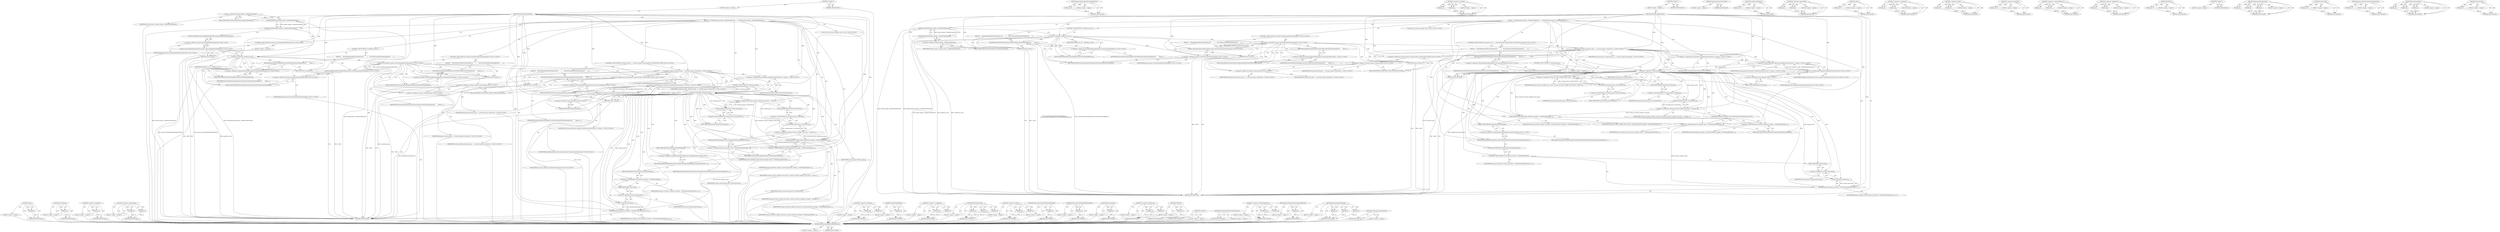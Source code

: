 digraph "GetProxyConnectionToProbe" {
vulnerable_183 [label=<(METHOD,GetWarmupURLFetchAttemptCounts)>];
vulnerable_184 [label=<(BLOCK,&lt;empty&gt;,&lt;empty&gt;)>];
vulnerable_185 [label=<(METHOD_RETURN,ANY)>];
vulnerable_139 [label=<(METHOD,RecordWarmupURLFetchAttemptEvent)>];
vulnerable_140 [label=<(PARAM,p1)>];
vulnerable_141 [label=<(BLOCK,&lt;empty&gt;,&lt;empty&gt;)>];
vulnerable_142 [label=<(METHOD_RETURN,ANY)>];
vulnerable_162 [label=<(METHOD,&lt;operator&gt;.lessThan)>];
vulnerable_163 [label=<(PARAM,p1)>];
vulnerable_164 [label=<(PARAM,p2)>];
vulnerable_165 [label=<(BLOCK,&lt;empty&gt;,&lt;empty&gt;)>];
vulnerable_166 [label=<(METHOD_RETURN,ANY)>];
vulnerable_6 [label=<(METHOD,&lt;global&gt;)<SUB>1</SUB>>];
vulnerable_7 [label=<(BLOCK,&lt;empty&gt;,&lt;empty&gt;)<SUB>1</SUB>>];
vulnerable_8 [label=<(METHOD,FetchWarmupProbeURL)<SUB>1</SUB>>];
vulnerable_9 [label=<(BLOCK,{
   DCHECK(thread_checker_.CalledOnValidThread...,{
   DCHECK(thread_checker_.CalledOnValidThread...)<SUB>1</SUB>>];
vulnerable_10 [label=<(DCHECK,DCHECK(thread_checker_.CalledOnValidThread()))<SUB>2</SUB>>];
vulnerable_11 [label=<(CalledOnValidThread,thread_checker_.CalledOnValidThread())<SUB>2</SUB>>];
vulnerable_12 [label=<(&lt;operator&gt;.fieldAccess,thread_checker_.CalledOnValidThread)<SUB>2</SUB>>];
vulnerable_13 [label=<(IDENTIFIER,thread_checker_,thread_checker_.CalledOnValidThread())<SUB>2</SUB>>];
vulnerable_14 [label=<(FIELD_IDENTIFIER,CalledOnValidThread,CalledOnValidThread)<SUB>2</SUB>>];
vulnerable_15 [label=<(CONTROL_STRUCTURE,IF,if (!enabled_by_user_))<SUB>4</SUB>>];
vulnerable_16 [label=<(&lt;operator&gt;.logicalNot,!enabled_by_user_)<SUB>4</SUB>>];
vulnerable_17 [label=<(IDENTIFIER,enabled_by_user_,!enabled_by_user_)<SUB>4</SUB>>];
vulnerable_18 [label=<(BLOCK,{
     RecordWarmupURLFetchAttemptEvent(
      ...,{
     RecordWarmupURLFetchAttemptEvent(
      ...)<SUB>4</SUB>>];
vulnerable_19 [label=<(RecordWarmupURLFetchAttemptEvent,RecordWarmupURLFetchAttemptEvent(
         Warm...)<SUB>5</SUB>>];
vulnerable_20 [label="<(&lt;operator&gt;.fieldAccess,WarmupURLFetchAttemptEvent::kProxyNotEnabledByUser)<SUB>6</SUB>>"];
vulnerable_21 [label=<(IDENTIFIER,WarmupURLFetchAttemptEvent,RecordWarmupURLFetchAttemptEvent(
         Warm...)<SUB>6</SUB>>];
vulnerable_22 [label=<(FIELD_IDENTIFIER,kProxyNotEnabledByUser,kProxyNotEnabledByUser)<SUB>6</SUB>>];
vulnerable_23 [label=<(RETURN,return;,return;)<SUB>7</SUB>>];
vulnerable_24 [label="<(CONTROL_STRUCTURE,IF,if (!params::FetchWarmupProbeURLEnabled()))<SUB>10</SUB>>"];
vulnerable_25 [label="<(&lt;operator&gt;.logicalNot,!params::FetchWarmupProbeURLEnabled())<SUB>10</SUB>>"];
vulnerable_26 [label="<(params.FetchWarmupProbeURLEnabled,params::FetchWarmupProbeURLEnabled())<SUB>10</SUB>>"];
vulnerable_27 [label="<(&lt;operator&gt;.fieldAccess,params::FetchWarmupProbeURLEnabled)<SUB>10</SUB>>"];
vulnerable_28 [label="<(IDENTIFIER,params,params::FetchWarmupProbeURLEnabled())<SUB>10</SUB>>"];
vulnerable_29 [label=<(FIELD_IDENTIFIER,FetchWarmupProbeURLEnabled,FetchWarmupProbeURLEnabled)<SUB>10</SUB>>];
vulnerable_30 [label=<(BLOCK,{
    RecordWarmupURLFetchAttemptEvent(
       ...,{
    RecordWarmupURLFetchAttemptEvent(
       ...)<SUB>10</SUB>>];
vulnerable_31 [label=<(RecordWarmupURLFetchAttemptEvent,RecordWarmupURLFetchAttemptEvent(
        Warmu...)<SUB>11</SUB>>];
vulnerable_32 [label="<(&lt;operator&gt;.fieldAccess,WarmupURLFetchAttemptEvent::kWarmupURLFetchingD...)<SUB>12</SUB>>"];
vulnerable_33 [label=<(IDENTIFIER,WarmupURLFetchAttemptEvent,RecordWarmupURLFetchAttemptEvent(
        Warmu...)<SUB>12</SUB>>];
vulnerable_34 [label=<(FIELD_IDENTIFIER,kWarmupURLFetchingDisabled,kWarmupURLFetchingDisabled)<SUB>12</SUB>>];
vulnerable_35 [label=<(RETURN,return;,return;)<SUB>13</SUB>>];
vulnerable_36 [label="<(CONTROL_STRUCTURE,IF,if (connection_type_ == network::mojom::ConnectionType::CONNECTION_NONE))<SUB>16</SUB>>"];
vulnerable_37 [label="<(&lt;operator&gt;.equals,connection_type_ == network::mojom::ConnectionT...)<SUB>16</SUB>>"];
vulnerable_38 [label="<(IDENTIFIER,connection_type_,connection_type_ == network::mojom::ConnectionT...)<SUB>16</SUB>>"];
vulnerable_39 [label="<(&lt;operator&gt;.fieldAccess,network::mojom::ConnectionType::CONNECTION_NONE)<SUB>16</SUB>>"];
vulnerable_40 [label="<(&lt;operator&gt;.fieldAccess,network::mojom::ConnectionType)<SUB>16</SUB>>"];
vulnerable_41 [label="<(IDENTIFIER,network,connection_type_ == network::mojom::ConnectionT...)<SUB>16</SUB>>"];
vulnerable_42 [label="<(&lt;operator&gt;.fieldAccess,mojom::ConnectionType)<SUB>16</SUB>>"];
vulnerable_43 [label="<(IDENTIFIER,mojom,connection_type_ == network::mojom::ConnectionT...)<SUB>16</SUB>>"];
vulnerable_44 [label="<(IDENTIFIER,ConnectionType,connection_type_ == network::mojom::ConnectionT...)<SUB>16</SUB>>"];
vulnerable_45 [label=<(FIELD_IDENTIFIER,CONNECTION_NONE,CONNECTION_NONE)<SUB>16</SUB>>];
vulnerable_46 [label=<(BLOCK,{
    RecordWarmupURLFetchAttemptEvent(
       ...,{
    RecordWarmupURLFetchAttemptEvent(
       ...)<SUB>16</SUB>>];
vulnerable_47 [label=<(RecordWarmupURLFetchAttemptEvent,RecordWarmupURLFetchAttemptEvent(
        Warmu...)<SUB>17</SUB>>];
vulnerable_48 [label="<(&lt;operator&gt;.fieldAccess,WarmupURLFetchAttemptEvent::kConnectionTypeNone)<SUB>18</SUB>>"];
vulnerable_49 [label=<(IDENTIFIER,WarmupURLFetchAttemptEvent,RecordWarmupURLFetchAttemptEvent(
        Warmu...)<SUB>18</SUB>>];
vulnerable_50 [label=<(FIELD_IDENTIFIER,kConnectionTypeNone,kConnectionTypeNone)<SUB>18</SUB>>];
vulnerable_51 [label=<(RETURN,return;,return;)<SUB>19</SUB>>];
vulnerable_52 [label="<(&lt;operator&gt;.assignment,base::Optional&lt;DataReductionProxyServer&gt; warmup...)<SUB>22</SUB>>"];
vulnerable_53 [label="<(&lt;operator&gt;.greaterThan,base::Optional&lt;DataReductionProxyServer&gt; warmup...)<SUB>22</SUB>>"];
vulnerable_54 [label="<(&lt;operator&gt;.lessThan,base::Optional&lt;DataReductionProxyServer)<SUB>22</SUB>>"];
vulnerable_55 [label="<(&lt;operator&gt;.fieldAccess,base::Optional)<SUB>22</SUB>>"];
vulnerable_56 [label="<(IDENTIFIER,base,base::Optional&lt;DataReductionProxyServer)<SUB>22</SUB>>"];
vulnerable_57 [label=<(FIELD_IDENTIFIER,Optional,Optional)<SUB>22</SUB>>];
vulnerable_58 [label="<(IDENTIFIER,DataReductionProxyServer,base::Optional&lt;DataReductionProxyServer)<SUB>22</SUB>>"];
vulnerable_59 [label="<(IDENTIFIER,warmup_proxy,base::Optional&lt;DataReductionProxyServer&gt; warmup...)<SUB>22</SUB>>"];
vulnerable_60 [label=<(GetProxyConnectionToProbe,GetProxyConnectionToProbe())<SUB>23</SUB>>];
vulnerable_61 [label=<(CONTROL_STRUCTURE,IF,if (!warmup_proxy))<SUB>25</SUB>>];
vulnerable_62 [label=<(&lt;operator&gt;.logicalNot,!warmup_proxy)<SUB>25</SUB>>];
vulnerable_63 [label=<(IDENTIFIER,warmup_proxy,!warmup_proxy)<SUB>25</SUB>>];
vulnerable_64 [label=<(BLOCK,&lt;empty&gt;,&lt;empty&gt;)<SUB>26</SUB>>];
vulnerable_65 [label=<(RETURN,return;,return;)<SUB>26</SUB>>];
vulnerable_66 [label=<(&lt;operator&gt;.assignment,warmup_url_fetch_in_flight_secure_proxy_ = warm...)<SUB>28</SUB>>];
vulnerable_67 [label=<(IDENTIFIER,warmup_url_fetch_in_flight_secure_proxy_,warmup_url_fetch_in_flight_secure_proxy_ = warm...)<SUB>28</SUB>>];
vulnerable_68 [label=<(IsSecureProxy,warmup_proxy-&gt;IsSecureProxy())<SUB>28</SUB>>];
vulnerable_69 [label=<(&lt;operator&gt;.indirectFieldAccess,warmup_proxy-&gt;IsSecureProxy)<SUB>28</SUB>>];
vulnerable_70 [label=<(IDENTIFIER,warmup_proxy,warmup_proxy-&gt;IsSecureProxy())<SUB>28</SUB>>];
vulnerable_71 [label=<(FIELD_IDENTIFIER,IsSecureProxy,IsSecureProxy)<SUB>28</SUB>>];
vulnerable_72 [label=<(&lt;operator&gt;.assignment,warmup_url_fetch_in_flight_core_proxy_ = warmup...)<SUB>29</SUB>>];
vulnerable_73 [label=<(IDENTIFIER,warmup_url_fetch_in_flight_core_proxy_,warmup_url_fetch_in_flight_core_proxy_ = warmup...)<SUB>29</SUB>>];
vulnerable_74 [label=<(IsCoreProxy,warmup_proxy-&gt;IsCoreProxy())<SUB>29</SUB>>];
vulnerable_75 [label=<(&lt;operator&gt;.indirectFieldAccess,warmup_proxy-&gt;IsCoreProxy)<SUB>29</SUB>>];
vulnerable_76 [label=<(IDENTIFIER,warmup_proxy,warmup_proxy-&gt;IsCoreProxy())<SUB>29</SUB>>];
vulnerable_77 [label=<(FIELD_IDENTIFIER,IsCoreProxy,IsCoreProxy)<SUB>29</SUB>>];
vulnerable_78 [label="<(LOCAL,size_t previous_attempt_counts: size_t)<SUB>31</SUB>>"];
vulnerable_79 [label=<(&lt;operator&gt;.assignment,previous_attempt_counts = GetWarmupURLFetchAtte...)<SUB>31</SUB>>];
vulnerable_80 [label=<(IDENTIFIER,previous_attempt_counts,previous_attempt_counts = GetWarmupURLFetchAtte...)<SUB>31</SUB>>];
vulnerable_81 [label=<(GetWarmupURLFetchAttemptCounts,GetWarmupURLFetchAttemptCounts())<SUB>31</SUB>>];
vulnerable_82 [label=<(OnWarmupFetchInitiated,network_properties_manager_-&gt;OnWarmupFetchIniti...)<SUB>33</SUB>>];
vulnerable_83 [label=<(&lt;operator&gt;.indirectFieldAccess,network_properties_manager_-&gt;OnWarmupFetchIniti...)<SUB>33</SUB>>];
vulnerable_84 [label=<(IDENTIFIER,network_properties_manager_,network_properties_manager_-&gt;OnWarmupFetchIniti...)<SUB>33</SUB>>];
vulnerable_85 [label=<(FIELD_IDENTIFIER,OnWarmupFetchInitiated,OnWarmupFetchInitiated)<SUB>33</SUB>>];
vulnerable_86 [label=<(IDENTIFIER,warmup_url_fetch_in_flight_secure_proxy_,network_properties_manager_-&gt;OnWarmupFetchIniti...)<SUB>34</SUB>>];
vulnerable_87 [label=<(IDENTIFIER,warmup_url_fetch_in_flight_core_proxy_,network_properties_manager_-&gt;OnWarmupFetchIniti...)<SUB>35</SUB>>];
vulnerable_88 [label=<(RecordWarmupURLFetchAttemptEvent,RecordWarmupURLFetchAttemptEvent(WarmupURLFetch...)<SUB>37</SUB>>];
vulnerable_89 [label="<(&lt;operator&gt;.fieldAccess,WarmupURLFetchAttemptEvent::kFetchInitiated)<SUB>37</SUB>>"];
vulnerable_90 [label=<(IDENTIFIER,WarmupURLFetchAttemptEvent,RecordWarmupURLFetchAttemptEvent(WarmupURLFetch...)<SUB>37</SUB>>];
vulnerable_91 [label=<(FIELD_IDENTIFIER,kFetchInitiated,kFetchInitiated)<SUB>37</SUB>>];
vulnerable_92 [label=<(FetchWarmupURL,warmup_url_fetcher_-&gt;FetchWarmupURL(previous_at...)<SUB>39</SUB>>];
vulnerable_93 [label=<(&lt;operator&gt;.indirectFieldAccess,warmup_url_fetcher_-&gt;FetchWarmupURL)<SUB>39</SUB>>];
vulnerable_94 [label=<(IDENTIFIER,warmup_url_fetcher_,warmup_url_fetcher_-&gt;FetchWarmupURL(previous_at...)<SUB>39</SUB>>];
vulnerable_95 [label=<(FIELD_IDENTIFIER,FetchWarmupURL,FetchWarmupURL)<SUB>39</SUB>>];
vulnerable_96 [label=<(IDENTIFIER,previous_attempt_counts,warmup_url_fetcher_-&gt;FetchWarmupURL(previous_at...)<SUB>39</SUB>>];
vulnerable_97 [label=<(value,warmup_proxy.value())<SUB>40</SUB>>];
vulnerable_98 [label=<(&lt;operator&gt;.fieldAccess,warmup_proxy.value)<SUB>40</SUB>>];
vulnerable_99 [label=<(IDENTIFIER,warmup_proxy,warmup_proxy.value())<SUB>40</SUB>>];
vulnerable_100 [label=<(FIELD_IDENTIFIER,value,value)<SUB>40</SUB>>];
vulnerable_101 [label=<(METHOD_RETURN,void)<SUB>1</SUB>>];
vulnerable_103 [label=<(METHOD_RETURN,ANY)<SUB>1</SUB>>];
vulnerable_167 [label=<(METHOD,GetProxyConnectionToProbe)>];
vulnerable_168 [label=<(BLOCK,&lt;empty&gt;,&lt;empty&gt;)>];
vulnerable_169 [label=<(METHOD_RETURN,ANY)>];
vulnerable_126 [label=<(METHOD,CalledOnValidThread)>];
vulnerable_127 [label=<(PARAM,p1)>];
vulnerable_128 [label=<(BLOCK,&lt;empty&gt;,&lt;empty&gt;)>];
vulnerable_129 [label=<(METHOD_RETURN,ANY)>];
vulnerable_157 [label=<(METHOD,&lt;operator&gt;.greaterThan)>];
vulnerable_158 [label=<(PARAM,p1)>];
vulnerable_159 [label=<(PARAM,p2)>];
vulnerable_160 [label=<(BLOCK,&lt;empty&gt;,&lt;empty&gt;)>];
vulnerable_161 [label=<(METHOD_RETURN,ANY)>];
vulnerable_198 [label=<(METHOD,value)>];
vulnerable_199 [label=<(PARAM,p1)>];
vulnerable_200 [label=<(BLOCK,&lt;empty&gt;,&lt;empty&gt;)>];
vulnerable_201 [label=<(METHOD_RETURN,ANY)>];
vulnerable_152 [label=<(METHOD,&lt;operator&gt;.assignment)>];
vulnerable_153 [label=<(PARAM,p1)>];
vulnerable_154 [label=<(PARAM,p2)>];
vulnerable_155 [label=<(BLOCK,&lt;empty&gt;,&lt;empty&gt;)>];
vulnerable_156 [label=<(METHOD_RETURN,ANY)>];
vulnerable_147 [label=<(METHOD,&lt;operator&gt;.equals)>];
vulnerable_148 [label=<(PARAM,p1)>];
vulnerable_149 [label=<(PARAM,p2)>];
vulnerable_150 [label=<(BLOCK,&lt;empty&gt;,&lt;empty&gt;)>];
vulnerable_151 [label=<(METHOD_RETURN,ANY)>];
vulnerable_135 [label=<(METHOD,&lt;operator&gt;.logicalNot)>];
vulnerable_136 [label=<(PARAM,p1)>];
vulnerable_137 [label=<(BLOCK,&lt;empty&gt;,&lt;empty&gt;)>];
vulnerable_138 [label=<(METHOD_RETURN,ANY)>];
vulnerable_174 [label=<(METHOD,&lt;operator&gt;.indirectFieldAccess)>];
vulnerable_175 [label=<(PARAM,p1)>];
vulnerable_176 [label=<(PARAM,p2)>];
vulnerable_177 [label=<(BLOCK,&lt;empty&gt;,&lt;empty&gt;)>];
vulnerable_178 [label=<(METHOD_RETURN,ANY)>];
vulnerable_130 [label=<(METHOD,&lt;operator&gt;.fieldAccess)>];
vulnerable_131 [label=<(PARAM,p1)>];
vulnerable_132 [label=<(PARAM,p2)>];
vulnerable_133 [label=<(BLOCK,&lt;empty&gt;,&lt;empty&gt;)>];
vulnerable_134 [label=<(METHOD_RETURN,ANY)>];
vulnerable_122 [label=<(METHOD,DCHECK)>];
vulnerable_123 [label=<(PARAM,p1)>];
vulnerable_124 [label=<(BLOCK,&lt;empty&gt;,&lt;empty&gt;)>];
vulnerable_125 [label=<(METHOD_RETURN,ANY)>];
vulnerable_116 [label=<(METHOD,&lt;global&gt;)<SUB>1</SUB>>];
vulnerable_117 [label=<(BLOCK,&lt;empty&gt;,&lt;empty&gt;)>];
vulnerable_118 [label=<(METHOD_RETURN,ANY)>];
vulnerable_186 [label=<(METHOD,OnWarmupFetchInitiated)>];
vulnerable_187 [label=<(PARAM,p1)>];
vulnerable_188 [label=<(PARAM,p2)>];
vulnerable_189 [label=<(PARAM,p3)>];
vulnerable_190 [label=<(BLOCK,&lt;empty&gt;,&lt;empty&gt;)>];
vulnerable_191 [label=<(METHOD_RETURN,ANY)>];
vulnerable_179 [label=<(METHOD,IsCoreProxy)>];
vulnerable_180 [label=<(PARAM,p1)>];
vulnerable_181 [label=<(BLOCK,&lt;empty&gt;,&lt;empty&gt;)>];
vulnerable_182 [label=<(METHOD_RETURN,ANY)>];
vulnerable_143 [label=<(METHOD,params.FetchWarmupProbeURLEnabled)>];
vulnerable_144 [label=<(PARAM,p1)>];
vulnerable_145 [label=<(BLOCK,&lt;empty&gt;,&lt;empty&gt;)>];
vulnerable_146 [label=<(METHOD_RETURN,ANY)>];
vulnerable_192 [label=<(METHOD,FetchWarmupURL)>];
vulnerable_193 [label=<(PARAM,p1)>];
vulnerable_194 [label=<(PARAM,p2)>];
vulnerable_195 [label=<(PARAM,p3)>];
vulnerable_196 [label=<(BLOCK,&lt;empty&gt;,&lt;empty&gt;)>];
vulnerable_197 [label=<(METHOD_RETURN,ANY)>];
vulnerable_170 [label=<(METHOD,IsSecureProxy)>];
vulnerable_171 [label=<(PARAM,p1)>];
vulnerable_172 [label=<(BLOCK,&lt;empty&gt;,&lt;empty&gt;)>];
vulnerable_173 [label=<(METHOD_RETURN,ANY)>];
fixed_209 [label=<(METHOD,value)>];
fixed_210 [label=<(PARAM,p1)>];
fixed_211 [label=<(BLOCK,&lt;empty&gt;,&lt;empty&gt;)>];
fixed_212 [label=<(METHOD_RETURN,ANY)>];
fixed_190 [label=<(METHOD,IsCoreProxy)>];
fixed_191 [label=<(PARAM,p1)>];
fixed_192 [label=<(BLOCK,&lt;empty&gt;,&lt;empty&gt;)>];
fixed_193 [label=<(METHOD_RETURN,ANY)>];
fixed_146 [label=<(METHOD,&lt;operator&gt;.logicalNot)>];
fixed_147 [label=<(PARAM,p1)>];
fixed_148 [label=<(BLOCK,&lt;empty&gt;,&lt;empty&gt;)>];
fixed_149 [label=<(METHOD_RETURN,ANY)>];
fixed_168 [label=<(METHOD,&lt;operator&gt;.greaterThan)>];
fixed_169 [label=<(PARAM,p1)>];
fixed_170 [label=<(PARAM,p2)>];
fixed_171 [label=<(BLOCK,&lt;empty&gt;,&lt;empty&gt;)>];
fixed_172 [label=<(METHOD_RETURN,ANY)>];
fixed_6 [label=<(METHOD,&lt;global&gt;)<SUB>1</SUB>>];
fixed_7 [label=<(BLOCK,&lt;empty&gt;,&lt;empty&gt;)<SUB>1</SUB>>];
fixed_8 [label=<(METHOD,FetchWarmupProbeURL)<SUB>1</SUB>>];
fixed_9 [label=<(BLOCK,{
   DCHECK(thread_checker_.CalledOnValidThread...,{
   DCHECK(thread_checker_.CalledOnValidThread...)<SUB>1</SUB>>];
fixed_10 [label=<(DCHECK,DCHECK(thread_checker_.CalledOnValidThread()))<SUB>2</SUB>>];
fixed_11 [label=<(CalledOnValidThread,thread_checker_.CalledOnValidThread())<SUB>2</SUB>>];
fixed_12 [label=<(&lt;operator&gt;.fieldAccess,thread_checker_.CalledOnValidThread)<SUB>2</SUB>>];
fixed_13 [label=<(IDENTIFIER,thread_checker_,thread_checker_.CalledOnValidThread())<SUB>2</SUB>>];
fixed_14 [label=<(FIELD_IDENTIFIER,CalledOnValidThread,CalledOnValidThread)<SUB>2</SUB>>];
fixed_15 [label="<(CONTROL_STRUCTURE,IF,if (params::IsIncludedInHoldbackFieldTrial()))<SUB>4</SUB>>"];
fixed_16 [label="<(params.IsIncludedInHoldbackFieldTrial,params::IsIncludedInHoldbackFieldTrial())<SUB>4</SUB>>"];
fixed_17 [label="<(&lt;operator&gt;.fieldAccess,params::IsIncludedInHoldbackFieldTrial)<SUB>4</SUB>>"];
fixed_18 [label="<(IDENTIFIER,params,params::IsIncludedInHoldbackFieldTrial())<SUB>4</SUB>>"];
fixed_19 [label=<(FIELD_IDENTIFIER,IsIncludedInHoldbackFieldTrial,IsIncludedInHoldbackFieldTrial)<SUB>4</SUB>>];
fixed_20 [label=<(BLOCK,&lt;empty&gt;,&lt;empty&gt;)<SUB>5</SUB>>];
fixed_21 [label=<(RETURN,return;,return;)<SUB>5</SUB>>];
fixed_22 [label=<(CONTROL_STRUCTURE,IF,if (!enabled_by_user_))<SUB>7</SUB>>];
fixed_23 [label=<(&lt;operator&gt;.logicalNot,!enabled_by_user_)<SUB>7</SUB>>];
fixed_24 [label=<(IDENTIFIER,enabled_by_user_,!enabled_by_user_)<SUB>7</SUB>>];
fixed_25 [label=<(BLOCK,{
     RecordWarmupURLFetchAttemptEvent(
      ...,{
     RecordWarmupURLFetchAttemptEvent(
      ...)<SUB>7</SUB>>];
fixed_26 [label=<(RecordWarmupURLFetchAttemptEvent,RecordWarmupURLFetchAttemptEvent(
         Warm...)<SUB>8</SUB>>];
fixed_27 [label="<(&lt;operator&gt;.fieldAccess,WarmupURLFetchAttemptEvent::kProxyNotEnabledByUser)<SUB>9</SUB>>"];
fixed_28 [label=<(IDENTIFIER,WarmupURLFetchAttemptEvent,RecordWarmupURLFetchAttemptEvent(
         Warm...)<SUB>9</SUB>>];
fixed_29 [label=<(FIELD_IDENTIFIER,kProxyNotEnabledByUser,kProxyNotEnabledByUser)<SUB>9</SUB>>];
fixed_30 [label=<(RETURN,return;,return;)<SUB>10</SUB>>];
fixed_31 [label="<(CONTROL_STRUCTURE,IF,if (!params::FetchWarmupProbeURLEnabled()))<SUB>13</SUB>>"];
fixed_32 [label="<(&lt;operator&gt;.logicalNot,!params::FetchWarmupProbeURLEnabled())<SUB>13</SUB>>"];
fixed_33 [label="<(params.FetchWarmupProbeURLEnabled,params::FetchWarmupProbeURLEnabled())<SUB>13</SUB>>"];
fixed_34 [label="<(&lt;operator&gt;.fieldAccess,params::FetchWarmupProbeURLEnabled)<SUB>13</SUB>>"];
fixed_35 [label="<(IDENTIFIER,params,params::FetchWarmupProbeURLEnabled())<SUB>13</SUB>>"];
fixed_36 [label=<(FIELD_IDENTIFIER,FetchWarmupProbeURLEnabled,FetchWarmupProbeURLEnabled)<SUB>13</SUB>>];
fixed_37 [label=<(BLOCK,{
    RecordWarmupURLFetchAttemptEvent(
       ...,{
    RecordWarmupURLFetchAttemptEvent(
       ...)<SUB>13</SUB>>];
fixed_38 [label=<(RecordWarmupURLFetchAttemptEvent,RecordWarmupURLFetchAttemptEvent(
        Warmu...)<SUB>14</SUB>>];
fixed_39 [label="<(&lt;operator&gt;.fieldAccess,WarmupURLFetchAttemptEvent::kWarmupURLFetchingD...)<SUB>15</SUB>>"];
fixed_40 [label=<(IDENTIFIER,WarmupURLFetchAttemptEvent,RecordWarmupURLFetchAttemptEvent(
        Warmu...)<SUB>15</SUB>>];
fixed_41 [label=<(FIELD_IDENTIFIER,kWarmupURLFetchingDisabled,kWarmupURLFetchingDisabled)<SUB>15</SUB>>];
fixed_42 [label=<(RETURN,return;,return;)<SUB>16</SUB>>];
fixed_43 [label="<(CONTROL_STRUCTURE,IF,if (connection_type_ == network::mojom::ConnectionType::CONNECTION_NONE))<SUB>19</SUB>>"];
fixed_44 [label="<(&lt;operator&gt;.equals,connection_type_ == network::mojom::ConnectionT...)<SUB>19</SUB>>"];
fixed_45 [label="<(IDENTIFIER,connection_type_,connection_type_ == network::mojom::ConnectionT...)<SUB>19</SUB>>"];
fixed_46 [label="<(&lt;operator&gt;.fieldAccess,network::mojom::ConnectionType::CONNECTION_NONE)<SUB>19</SUB>>"];
fixed_47 [label="<(&lt;operator&gt;.fieldAccess,network::mojom::ConnectionType)<SUB>19</SUB>>"];
fixed_48 [label="<(IDENTIFIER,network,connection_type_ == network::mojom::ConnectionT...)<SUB>19</SUB>>"];
fixed_49 [label="<(&lt;operator&gt;.fieldAccess,mojom::ConnectionType)<SUB>19</SUB>>"];
fixed_50 [label="<(IDENTIFIER,mojom,connection_type_ == network::mojom::ConnectionT...)<SUB>19</SUB>>"];
fixed_51 [label="<(IDENTIFIER,ConnectionType,connection_type_ == network::mojom::ConnectionT...)<SUB>19</SUB>>"];
fixed_52 [label=<(FIELD_IDENTIFIER,CONNECTION_NONE,CONNECTION_NONE)<SUB>19</SUB>>];
fixed_53 [label=<(BLOCK,{
    RecordWarmupURLFetchAttemptEvent(
       ...,{
    RecordWarmupURLFetchAttemptEvent(
       ...)<SUB>19</SUB>>];
fixed_54 [label=<(RecordWarmupURLFetchAttemptEvent,RecordWarmupURLFetchAttemptEvent(
        Warmu...)<SUB>20</SUB>>];
fixed_55 [label="<(&lt;operator&gt;.fieldAccess,WarmupURLFetchAttemptEvent::kConnectionTypeNone)<SUB>21</SUB>>"];
fixed_56 [label=<(IDENTIFIER,WarmupURLFetchAttemptEvent,RecordWarmupURLFetchAttemptEvent(
        Warmu...)<SUB>21</SUB>>];
fixed_57 [label=<(FIELD_IDENTIFIER,kConnectionTypeNone,kConnectionTypeNone)<SUB>21</SUB>>];
fixed_58 [label=<(RETURN,return;,return;)<SUB>22</SUB>>];
fixed_59 [label="<(&lt;operator&gt;.assignment,base::Optional&lt;DataReductionProxyServer&gt; warmup...)<SUB>25</SUB>>"];
fixed_60 [label="<(&lt;operator&gt;.greaterThan,base::Optional&lt;DataReductionProxyServer&gt; warmup...)<SUB>25</SUB>>"];
fixed_61 [label="<(&lt;operator&gt;.lessThan,base::Optional&lt;DataReductionProxyServer)<SUB>25</SUB>>"];
fixed_62 [label="<(&lt;operator&gt;.fieldAccess,base::Optional)<SUB>25</SUB>>"];
fixed_63 [label="<(IDENTIFIER,base,base::Optional&lt;DataReductionProxyServer)<SUB>25</SUB>>"];
fixed_64 [label=<(FIELD_IDENTIFIER,Optional,Optional)<SUB>25</SUB>>];
fixed_65 [label="<(IDENTIFIER,DataReductionProxyServer,base::Optional&lt;DataReductionProxyServer)<SUB>25</SUB>>"];
fixed_66 [label="<(IDENTIFIER,warmup_proxy,base::Optional&lt;DataReductionProxyServer&gt; warmup...)<SUB>25</SUB>>"];
fixed_67 [label=<(GetProxyConnectionToProbe,GetProxyConnectionToProbe())<SUB>26</SUB>>];
fixed_68 [label=<(CONTROL_STRUCTURE,IF,if (!warmup_proxy))<SUB>28</SUB>>];
fixed_69 [label=<(&lt;operator&gt;.logicalNot,!warmup_proxy)<SUB>28</SUB>>];
fixed_70 [label=<(IDENTIFIER,warmup_proxy,!warmup_proxy)<SUB>28</SUB>>];
fixed_71 [label=<(BLOCK,&lt;empty&gt;,&lt;empty&gt;)<SUB>29</SUB>>];
fixed_72 [label=<(RETURN,return;,return;)<SUB>29</SUB>>];
fixed_73 [label=<(&lt;operator&gt;.assignment,warmup_url_fetch_in_flight_secure_proxy_ = warm...)<SUB>31</SUB>>];
fixed_74 [label=<(IDENTIFIER,warmup_url_fetch_in_flight_secure_proxy_,warmup_url_fetch_in_flight_secure_proxy_ = warm...)<SUB>31</SUB>>];
fixed_75 [label=<(IsSecureProxy,warmup_proxy-&gt;IsSecureProxy())<SUB>31</SUB>>];
fixed_76 [label=<(&lt;operator&gt;.indirectFieldAccess,warmup_proxy-&gt;IsSecureProxy)<SUB>31</SUB>>];
fixed_77 [label=<(IDENTIFIER,warmup_proxy,warmup_proxy-&gt;IsSecureProxy())<SUB>31</SUB>>];
fixed_78 [label=<(FIELD_IDENTIFIER,IsSecureProxy,IsSecureProxy)<SUB>31</SUB>>];
fixed_79 [label=<(&lt;operator&gt;.assignment,warmup_url_fetch_in_flight_core_proxy_ = warmup...)<SUB>32</SUB>>];
fixed_80 [label=<(IDENTIFIER,warmup_url_fetch_in_flight_core_proxy_,warmup_url_fetch_in_flight_core_proxy_ = warmup...)<SUB>32</SUB>>];
fixed_81 [label=<(IsCoreProxy,warmup_proxy-&gt;IsCoreProxy())<SUB>32</SUB>>];
fixed_82 [label=<(&lt;operator&gt;.indirectFieldAccess,warmup_proxy-&gt;IsCoreProxy)<SUB>32</SUB>>];
fixed_83 [label=<(IDENTIFIER,warmup_proxy,warmup_proxy-&gt;IsCoreProxy())<SUB>32</SUB>>];
fixed_84 [label=<(FIELD_IDENTIFIER,IsCoreProxy,IsCoreProxy)<SUB>32</SUB>>];
fixed_85 [label="<(LOCAL,size_t previous_attempt_counts: size_t)<SUB>34</SUB>>"];
fixed_86 [label=<(&lt;operator&gt;.assignment,previous_attempt_counts = GetWarmupURLFetchAtte...)<SUB>34</SUB>>];
fixed_87 [label=<(IDENTIFIER,previous_attempt_counts,previous_attempt_counts = GetWarmupURLFetchAtte...)<SUB>34</SUB>>];
fixed_88 [label=<(GetWarmupURLFetchAttemptCounts,GetWarmupURLFetchAttemptCounts())<SUB>34</SUB>>];
fixed_89 [label=<(OnWarmupFetchInitiated,network_properties_manager_-&gt;OnWarmupFetchIniti...)<SUB>36</SUB>>];
fixed_90 [label=<(&lt;operator&gt;.indirectFieldAccess,network_properties_manager_-&gt;OnWarmupFetchIniti...)<SUB>36</SUB>>];
fixed_91 [label=<(IDENTIFIER,network_properties_manager_,network_properties_manager_-&gt;OnWarmupFetchIniti...)<SUB>36</SUB>>];
fixed_92 [label=<(FIELD_IDENTIFIER,OnWarmupFetchInitiated,OnWarmupFetchInitiated)<SUB>36</SUB>>];
fixed_93 [label=<(IDENTIFIER,warmup_url_fetch_in_flight_secure_proxy_,network_properties_manager_-&gt;OnWarmupFetchIniti...)<SUB>37</SUB>>];
fixed_94 [label=<(IDENTIFIER,warmup_url_fetch_in_flight_core_proxy_,network_properties_manager_-&gt;OnWarmupFetchIniti...)<SUB>38</SUB>>];
fixed_95 [label=<(RecordWarmupURLFetchAttemptEvent,RecordWarmupURLFetchAttemptEvent(WarmupURLFetch...)<SUB>40</SUB>>];
fixed_96 [label="<(&lt;operator&gt;.fieldAccess,WarmupURLFetchAttemptEvent::kFetchInitiated)<SUB>40</SUB>>"];
fixed_97 [label=<(IDENTIFIER,WarmupURLFetchAttemptEvent,RecordWarmupURLFetchAttemptEvent(WarmupURLFetch...)<SUB>40</SUB>>];
fixed_98 [label=<(FIELD_IDENTIFIER,kFetchInitiated,kFetchInitiated)<SUB>40</SUB>>];
fixed_99 [label=<(FetchWarmupURL,warmup_url_fetcher_-&gt;FetchWarmupURL(previous_at...)<SUB>42</SUB>>];
fixed_100 [label=<(&lt;operator&gt;.indirectFieldAccess,warmup_url_fetcher_-&gt;FetchWarmupURL)<SUB>42</SUB>>];
fixed_101 [label=<(IDENTIFIER,warmup_url_fetcher_,warmup_url_fetcher_-&gt;FetchWarmupURL(previous_at...)<SUB>42</SUB>>];
fixed_102 [label=<(FIELD_IDENTIFIER,FetchWarmupURL,FetchWarmupURL)<SUB>42</SUB>>];
fixed_103 [label=<(IDENTIFIER,previous_attempt_counts,warmup_url_fetcher_-&gt;FetchWarmupURL(previous_at...)<SUB>42</SUB>>];
fixed_104 [label=<(value,warmup_proxy.value())<SUB>43</SUB>>];
fixed_105 [label=<(&lt;operator&gt;.fieldAccess,warmup_proxy.value)<SUB>43</SUB>>];
fixed_106 [label=<(IDENTIFIER,warmup_proxy,warmup_proxy.value())<SUB>43</SUB>>];
fixed_107 [label=<(FIELD_IDENTIFIER,value,value)<SUB>43</SUB>>];
fixed_108 [label=<(METHOD_RETURN,void)<SUB>1</SUB>>];
fixed_110 [label=<(METHOD_RETURN,ANY)<SUB>1</SUB>>];
fixed_173 [label=<(METHOD,&lt;operator&gt;.lessThan)>];
fixed_174 [label=<(PARAM,p1)>];
fixed_175 [label=<(PARAM,p2)>];
fixed_176 [label=<(BLOCK,&lt;empty&gt;,&lt;empty&gt;)>];
fixed_177 [label=<(METHOD_RETURN,ANY)>];
fixed_133 [label=<(METHOD,CalledOnValidThread)>];
fixed_134 [label=<(PARAM,p1)>];
fixed_135 [label=<(BLOCK,&lt;empty&gt;,&lt;empty&gt;)>];
fixed_136 [label=<(METHOD_RETURN,ANY)>];
fixed_163 [label=<(METHOD,&lt;operator&gt;.assignment)>];
fixed_164 [label=<(PARAM,p1)>];
fixed_165 [label=<(PARAM,p2)>];
fixed_166 [label=<(BLOCK,&lt;empty&gt;,&lt;empty&gt;)>];
fixed_167 [label=<(METHOD_RETURN,ANY)>];
fixed_203 [label=<(METHOD,FetchWarmupURL)>];
fixed_204 [label=<(PARAM,p1)>];
fixed_205 [label=<(PARAM,p2)>];
fixed_206 [label=<(PARAM,p3)>];
fixed_207 [label=<(BLOCK,&lt;empty&gt;,&lt;empty&gt;)>];
fixed_208 [label=<(METHOD_RETURN,ANY)>];
fixed_158 [label=<(METHOD,&lt;operator&gt;.equals)>];
fixed_159 [label=<(PARAM,p1)>];
fixed_160 [label=<(PARAM,p2)>];
fixed_161 [label=<(BLOCK,&lt;empty&gt;,&lt;empty&gt;)>];
fixed_162 [label=<(METHOD_RETURN,ANY)>];
fixed_154 [label=<(METHOD,params.FetchWarmupProbeURLEnabled)>];
fixed_155 [label=<(PARAM,p1)>];
fixed_156 [label=<(BLOCK,&lt;empty&gt;,&lt;empty&gt;)>];
fixed_157 [label=<(METHOD_RETURN,ANY)>];
fixed_142 [label=<(METHOD,params.IsIncludedInHoldbackFieldTrial)>];
fixed_143 [label=<(PARAM,p1)>];
fixed_144 [label=<(BLOCK,&lt;empty&gt;,&lt;empty&gt;)>];
fixed_145 [label=<(METHOD_RETURN,ANY)>];
fixed_181 [label=<(METHOD,IsSecureProxy)>];
fixed_182 [label=<(PARAM,p1)>];
fixed_183 [label=<(BLOCK,&lt;empty&gt;,&lt;empty&gt;)>];
fixed_184 [label=<(METHOD_RETURN,ANY)>];
fixed_137 [label=<(METHOD,&lt;operator&gt;.fieldAccess)>];
fixed_138 [label=<(PARAM,p1)>];
fixed_139 [label=<(PARAM,p2)>];
fixed_140 [label=<(BLOCK,&lt;empty&gt;,&lt;empty&gt;)>];
fixed_141 [label=<(METHOD_RETURN,ANY)>];
fixed_129 [label=<(METHOD,DCHECK)>];
fixed_130 [label=<(PARAM,p1)>];
fixed_131 [label=<(BLOCK,&lt;empty&gt;,&lt;empty&gt;)>];
fixed_132 [label=<(METHOD_RETURN,ANY)>];
fixed_123 [label=<(METHOD,&lt;global&gt;)<SUB>1</SUB>>];
fixed_124 [label=<(BLOCK,&lt;empty&gt;,&lt;empty&gt;)>];
fixed_125 [label=<(METHOD_RETURN,ANY)>];
fixed_194 [label=<(METHOD,GetWarmupURLFetchAttemptCounts)>];
fixed_195 [label=<(BLOCK,&lt;empty&gt;,&lt;empty&gt;)>];
fixed_196 [label=<(METHOD_RETURN,ANY)>];
fixed_185 [label=<(METHOD,&lt;operator&gt;.indirectFieldAccess)>];
fixed_186 [label=<(PARAM,p1)>];
fixed_187 [label=<(PARAM,p2)>];
fixed_188 [label=<(BLOCK,&lt;empty&gt;,&lt;empty&gt;)>];
fixed_189 [label=<(METHOD_RETURN,ANY)>];
fixed_150 [label=<(METHOD,RecordWarmupURLFetchAttemptEvent)>];
fixed_151 [label=<(PARAM,p1)>];
fixed_152 [label=<(BLOCK,&lt;empty&gt;,&lt;empty&gt;)>];
fixed_153 [label=<(METHOD_RETURN,ANY)>];
fixed_197 [label=<(METHOD,OnWarmupFetchInitiated)>];
fixed_198 [label=<(PARAM,p1)>];
fixed_199 [label=<(PARAM,p2)>];
fixed_200 [label=<(PARAM,p3)>];
fixed_201 [label=<(BLOCK,&lt;empty&gt;,&lt;empty&gt;)>];
fixed_202 [label=<(METHOD_RETURN,ANY)>];
fixed_178 [label=<(METHOD,GetProxyConnectionToProbe)>];
fixed_179 [label=<(BLOCK,&lt;empty&gt;,&lt;empty&gt;)>];
fixed_180 [label=<(METHOD_RETURN,ANY)>];
vulnerable_183 -> vulnerable_184  [key=0, label="AST: "];
vulnerable_183 -> vulnerable_185  [key=0, label="AST: "];
vulnerable_183 -> vulnerable_185  [key=1, label="CFG: "];
vulnerable_139 -> vulnerable_140  [key=0, label="AST: "];
vulnerable_139 -> vulnerable_140  [key=1, label="DDG: "];
vulnerable_139 -> vulnerable_141  [key=0, label="AST: "];
vulnerable_139 -> vulnerable_142  [key=0, label="AST: "];
vulnerable_139 -> vulnerable_142  [key=1, label="CFG: "];
vulnerable_140 -> vulnerable_142  [key=0, label="DDG: p1"];
vulnerable_162 -> vulnerable_163  [key=0, label="AST: "];
vulnerable_162 -> vulnerable_163  [key=1, label="DDG: "];
vulnerable_162 -> vulnerable_165  [key=0, label="AST: "];
vulnerable_162 -> vulnerable_164  [key=0, label="AST: "];
vulnerable_162 -> vulnerable_164  [key=1, label="DDG: "];
vulnerable_162 -> vulnerable_166  [key=0, label="AST: "];
vulnerable_162 -> vulnerable_166  [key=1, label="CFG: "];
vulnerable_163 -> vulnerable_166  [key=0, label="DDG: p1"];
vulnerable_164 -> vulnerable_166  [key=0, label="DDG: p2"];
vulnerable_6 -> vulnerable_7  [key=0, label="AST: "];
vulnerable_6 -> vulnerable_103  [key=0, label="AST: "];
vulnerable_6 -> vulnerable_103  [key=1, label="CFG: "];
vulnerable_7 -> vulnerable_8  [key=0, label="AST: "];
vulnerable_8 -> vulnerable_9  [key=0, label="AST: "];
vulnerable_8 -> vulnerable_101  [key=0, label="AST: "];
vulnerable_8 -> vulnerable_14  [key=0, label="CFG: "];
vulnerable_8 -> vulnerable_52  [key=0, label="DDG: "];
vulnerable_8 -> vulnerable_79  [key=0, label="DDG: "];
vulnerable_8 -> vulnerable_82  [key=0, label="DDG: "];
vulnerable_8 -> vulnerable_92  [key=0, label="DDG: "];
vulnerable_8 -> vulnerable_16  [key=0, label="DDG: "];
vulnerable_8 -> vulnerable_23  [key=0, label="DDG: "];
vulnerable_8 -> vulnerable_35  [key=0, label="DDG: "];
vulnerable_8 -> vulnerable_37  [key=0, label="DDG: "];
vulnerable_8 -> vulnerable_51  [key=0, label="DDG: "];
vulnerable_8 -> vulnerable_53  [key=0, label="DDG: "];
vulnerable_8 -> vulnerable_62  [key=0, label="DDG: "];
vulnerable_8 -> vulnerable_65  [key=0, label="DDG: "];
vulnerable_8 -> vulnerable_54  [key=0, label="DDG: "];
vulnerable_9 -> vulnerable_10  [key=0, label="AST: "];
vulnerable_9 -> vulnerable_15  [key=0, label="AST: "];
vulnerable_9 -> vulnerable_24  [key=0, label="AST: "];
vulnerable_9 -> vulnerable_36  [key=0, label="AST: "];
vulnerable_9 -> vulnerable_52  [key=0, label="AST: "];
vulnerable_9 -> vulnerable_61  [key=0, label="AST: "];
vulnerable_9 -> vulnerable_66  [key=0, label="AST: "];
vulnerable_9 -> vulnerable_72  [key=0, label="AST: "];
vulnerable_9 -> vulnerable_78  [key=0, label="AST: "];
vulnerable_9 -> vulnerable_79  [key=0, label="AST: "];
vulnerable_9 -> vulnerable_82  [key=0, label="AST: "];
vulnerable_9 -> vulnerable_88  [key=0, label="AST: "];
vulnerable_9 -> vulnerable_92  [key=0, label="AST: "];
vulnerable_10 -> vulnerable_11  [key=0, label="AST: "];
vulnerable_10 -> vulnerable_16  [key=0, label="CFG: "];
vulnerable_10 -> vulnerable_101  [key=0, label="DDG: thread_checker_.CalledOnValidThread()"];
vulnerable_10 -> vulnerable_101  [key=1, label="DDG: DCHECK(thread_checker_.CalledOnValidThread())"];
vulnerable_11 -> vulnerable_12  [key=0, label="AST: "];
vulnerable_11 -> vulnerable_10  [key=0, label="CFG: "];
vulnerable_11 -> vulnerable_10  [key=1, label="DDG: thread_checker_.CalledOnValidThread"];
vulnerable_11 -> vulnerable_101  [key=0, label="DDG: thread_checker_.CalledOnValidThread"];
vulnerable_12 -> vulnerable_13  [key=0, label="AST: "];
vulnerable_12 -> vulnerable_14  [key=0, label="AST: "];
vulnerable_12 -> vulnerable_11  [key=0, label="CFG: "];
vulnerable_14 -> vulnerable_12  [key=0, label="CFG: "];
vulnerable_15 -> vulnerable_16  [key=0, label="AST: "];
vulnerable_15 -> vulnerable_18  [key=0, label="AST: "];
vulnerable_16 -> vulnerable_17  [key=0, label="AST: "];
vulnerable_16 -> vulnerable_22  [key=0, label="CFG: "];
vulnerable_16 -> vulnerable_22  [key=1, label="CDG: "];
vulnerable_16 -> vulnerable_29  [key=0, label="CFG: "];
vulnerable_16 -> vulnerable_29  [key=1, label="CDG: "];
vulnerable_16 -> vulnerable_101  [key=0, label="DDG: !enabled_by_user_"];
vulnerable_16 -> vulnerable_101  [key=1, label="DDG: enabled_by_user_"];
vulnerable_16 -> vulnerable_26  [key=0, label="CDG: "];
vulnerable_16 -> vulnerable_19  [key=0, label="CDG: "];
vulnerable_16 -> vulnerable_20  [key=0, label="CDG: "];
vulnerable_16 -> vulnerable_25  [key=0, label="CDG: "];
vulnerable_16 -> vulnerable_27  [key=0, label="CDG: "];
vulnerable_16 -> vulnerable_23  [key=0, label="CDG: "];
vulnerable_18 -> vulnerable_19  [key=0, label="AST: "];
vulnerable_18 -> vulnerable_23  [key=0, label="AST: "];
vulnerable_19 -> vulnerable_20  [key=0, label="AST: "];
vulnerable_19 -> vulnerable_23  [key=0, label="CFG: "];
vulnerable_19 -> vulnerable_101  [key=0, label="DDG: WarmupURLFetchAttemptEvent::kProxyNotEnabledByUser"];
vulnerable_19 -> vulnerable_101  [key=1, label="DDG: RecordWarmupURLFetchAttemptEvent(
         WarmupURLFetchAttemptEvent::kProxyNotEnabledByUser)"];
vulnerable_20 -> vulnerable_21  [key=0, label="AST: "];
vulnerable_20 -> vulnerable_22  [key=0, label="AST: "];
vulnerable_20 -> vulnerable_19  [key=0, label="CFG: "];
vulnerable_22 -> vulnerable_20  [key=0, label="CFG: "];
vulnerable_23 -> vulnerable_101  [key=0, label="CFG: "];
vulnerable_23 -> vulnerable_101  [key=1, label="DDG: &lt;RET&gt;"];
vulnerable_24 -> vulnerable_25  [key=0, label="AST: "];
vulnerable_24 -> vulnerable_30  [key=0, label="AST: "];
vulnerable_25 -> vulnerable_26  [key=0, label="AST: "];
vulnerable_25 -> vulnerable_34  [key=0, label="CFG: "];
vulnerable_25 -> vulnerable_34  [key=1, label="CDG: "];
vulnerable_25 -> vulnerable_42  [key=0, label="CFG: "];
vulnerable_25 -> vulnerable_42  [key=1, label="CDG: "];
vulnerable_25 -> vulnerable_32  [key=0, label="CDG: "];
vulnerable_25 -> vulnerable_37  [key=0, label="CDG: "];
vulnerable_25 -> vulnerable_45  [key=0, label="CDG: "];
vulnerable_25 -> vulnerable_40  [key=0, label="CDG: "];
vulnerable_25 -> vulnerable_35  [key=0, label="CDG: "];
vulnerable_25 -> vulnerable_39  [key=0, label="CDG: "];
vulnerable_25 -> vulnerable_31  [key=0, label="CDG: "];
vulnerable_26 -> vulnerable_27  [key=0, label="AST: "];
vulnerable_26 -> vulnerable_25  [key=0, label="CFG: "];
vulnerable_26 -> vulnerable_25  [key=1, label="DDG: params::FetchWarmupProbeURLEnabled"];
vulnerable_27 -> vulnerable_28  [key=0, label="AST: "];
vulnerable_27 -> vulnerable_29  [key=0, label="AST: "];
vulnerable_27 -> vulnerable_26  [key=0, label="CFG: "];
vulnerable_29 -> vulnerable_27  [key=0, label="CFG: "];
vulnerable_30 -> vulnerable_31  [key=0, label="AST: "];
vulnerable_30 -> vulnerable_35  [key=0, label="AST: "];
vulnerable_31 -> vulnerable_32  [key=0, label="AST: "];
vulnerable_31 -> vulnerable_35  [key=0, label="CFG: "];
vulnerable_32 -> vulnerable_33  [key=0, label="AST: "];
vulnerable_32 -> vulnerable_34  [key=0, label="AST: "];
vulnerable_32 -> vulnerable_31  [key=0, label="CFG: "];
vulnerable_34 -> vulnerable_32  [key=0, label="CFG: "];
vulnerable_35 -> vulnerable_101  [key=0, label="CFG: "];
vulnerable_35 -> vulnerable_101  [key=1, label="DDG: &lt;RET&gt;"];
vulnerable_36 -> vulnerable_37  [key=0, label="AST: "];
vulnerable_36 -> vulnerable_46  [key=0, label="AST: "];
vulnerable_37 -> vulnerable_38  [key=0, label="AST: "];
vulnerable_37 -> vulnerable_39  [key=0, label="AST: "];
vulnerable_37 -> vulnerable_50  [key=0, label="CFG: "];
vulnerable_37 -> vulnerable_50  [key=1, label="CDG: "];
vulnerable_37 -> vulnerable_57  [key=0, label="CFG: "];
vulnerable_37 -> vulnerable_57  [key=1, label="CDG: "];
vulnerable_37 -> vulnerable_101  [key=0, label="DDG: connection_type_"];
vulnerable_37 -> vulnerable_47  [key=0, label="CDG: "];
vulnerable_37 -> vulnerable_48  [key=0, label="CDG: "];
vulnerable_37 -> vulnerable_60  [key=0, label="CDG: "];
vulnerable_37 -> vulnerable_51  [key=0, label="CDG: "];
vulnerable_37 -> vulnerable_52  [key=0, label="CDG: "];
vulnerable_37 -> vulnerable_54  [key=0, label="CDG: "];
vulnerable_37 -> vulnerable_53  [key=0, label="CDG: "];
vulnerable_37 -> vulnerable_55  [key=0, label="CDG: "];
vulnerable_37 -> vulnerable_62  [key=0, label="CDG: "];
vulnerable_39 -> vulnerable_40  [key=0, label="AST: "];
vulnerable_39 -> vulnerable_45  [key=0, label="AST: "];
vulnerable_39 -> vulnerable_37  [key=0, label="CFG: "];
vulnerable_40 -> vulnerable_41  [key=0, label="AST: "];
vulnerable_40 -> vulnerable_42  [key=0, label="AST: "];
vulnerable_40 -> vulnerable_45  [key=0, label="CFG: "];
vulnerable_42 -> vulnerable_43  [key=0, label="AST: "];
vulnerable_42 -> vulnerable_44  [key=0, label="AST: "];
vulnerable_42 -> vulnerable_40  [key=0, label="CFG: "];
vulnerable_45 -> vulnerable_39  [key=0, label="CFG: "];
vulnerable_46 -> vulnerable_47  [key=0, label="AST: "];
vulnerable_46 -> vulnerable_51  [key=0, label="AST: "];
vulnerable_47 -> vulnerable_48  [key=0, label="AST: "];
vulnerable_47 -> vulnerable_51  [key=0, label="CFG: "];
vulnerable_48 -> vulnerable_49  [key=0, label="AST: "];
vulnerable_48 -> vulnerable_50  [key=0, label="AST: "];
vulnerable_48 -> vulnerable_47  [key=0, label="CFG: "];
vulnerable_50 -> vulnerable_48  [key=0, label="CFG: "];
vulnerable_51 -> vulnerable_101  [key=0, label="CFG: "];
vulnerable_51 -> vulnerable_101  [key=1, label="DDG: &lt;RET&gt;"];
vulnerable_52 -> vulnerable_53  [key=0, label="AST: "];
vulnerable_52 -> vulnerable_60  [key=0, label="AST: "];
vulnerable_52 -> vulnerable_62  [key=0, label="CFG: "];
vulnerable_53 -> vulnerable_54  [key=0, label="AST: "];
vulnerable_53 -> vulnerable_59  [key=0, label="AST: "];
vulnerable_53 -> vulnerable_60  [key=0, label="CFG: "];
vulnerable_53 -> vulnerable_62  [key=0, label="DDG: warmup_proxy"];
vulnerable_54 -> vulnerable_55  [key=0, label="AST: "];
vulnerable_54 -> vulnerable_58  [key=0, label="AST: "];
vulnerable_54 -> vulnerable_53  [key=0, label="CFG: "];
vulnerable_54 -> vulnerable_53  [key=1, label="DDG: base::Optional"];
vulnerable_54 -> vulnerable_53  [key=2, label="DDG: DataReductionProxyServer"];
vulnerable_54 -> vulnerable_101  [key=0, label="DDG: DataReductionProxyServer"];
vulnerable_55 -> vulnerable_56  [key=0, label="AST: "];
vulnerable_55 -> vulnerable_57  [key=0, label="AST: "];
vulnerable_55 -> vulnerable_54  [key=0, label="CFG: "];
vulnerable_57 -> vulnerable_55  [key=0, label="CFG: "];
vulnerable_60 -> vulnerable_52  [key=0, label="CFG: "];
vulnerable_61 -> vulnerable_62  [key=0, label="AST: "];
vulnerable_61 -> vulnerable_64  [key=0, label="AST: "];
vulnerable_62 -> vulnerable_63  [key=0, label="AST: "];
vulnerable_62 -> vulnerable_65  [key=0, label="CFG: "];
vulnerable_62 -> vulnerable_65  [key=1, label="CDG: "];
vulnerable_62 -> vulnerable_71  [key=0, label="CFG: "];
vulnerable_62 -> vulnerable_71  [key=1, label="CDG: "];
vulnerable_62 -> vulnerable_68  [key=0, label="DDG: warmup_proxy"];
vulnerable_62 -> vulnerable_68  [key=1, label="CDG: "];
vulnerable_62 -> vulnerable_74  [key=0, label="DDG: warmup_proxy"];
vulnerable_62 -> vulnerable_74  [key=1, label="CDG: "];
vulnerable_62 -> vulnerable_97  [key=0, label="DDG: warmup_proxy"];
vulnerable_62 -> vulnerable_97  [key=1, label="CDG: "];
vulnerable_62 -> vulnerable_77  [key=0, label="CDG: "];
vulnerable_62 -> vulnerable_89  [key=0, label="CDG: "];
vulnerable_62 -> vulnerable_66  [key=0, label="CDG: "];
vulnerable_62 -> vulnerable_98  [key=0, label="CDG: "];
vulnerable_62 -> vulnerable_75  [key=0, label="CDG: "];
vulnerable_62 -> vulnerable_81  [key=0, label="CDG: "];
vulnerable_62 -> vulnerable_85  [key=0, label="CDG: "];
vulnerable_62 -> vulnerable_72  [key=0, label="CDG: "];
vulnerable_62 -> vulnerable_69  [key=0, label="CDG: "];
vulnerable_62 -> vulnerable_95  [key=0, label="CDG: "];
vulnerable_62 -> vulnerable_92  [key=0, label="CDG: "];
vulnerable_62 -> vulnerable_91  [key=0, label="CDG: "];
vulnerable_62 -> vulnerable_82  [key=0, label="CDG: "];
vulnerable_62 -> vulnerable_93  [key=0, label="CDG: "];
vulnerable_62 -> vulnerable_79  [key=0, label="CDG: "];
vulnerable_62 -> vulnerable_83  [key=0, label="CDG: "];
vulnerable_62 -> vulnerable_100  [key=0, label="CDG: "];
vulnerable_62 -> vulnerable_88  [key=0, label="CDG: "];
vulnerable_64 -> vulnerable_65  [key=0, label="AST: "];
vulnerable_65 -> vulnerable_101  [key=0, label="CFG: "];
vulnerable_65 -> vulnerable_101  [key=1, label="DDG: &lt;RET&gt;"];
vulnerable_66 -> vulnerable_67  [key=0, label="AST: "];
vulnerable_66 -> vulnerable_68  [key=0, label="AST: "];
vulnerable_66 -> vulnerable_77  [key=0, label="CFG: "];
vulnerable_66 -> vulnerable_82  [key=0, label="DDG: warmup_url_fetch_in_flight_secure_proxy_"];
vulnerable_68 -> vulnerable_69  [key=0, label="AST: "];
vulnerable_68 -> vulnerable_66  [key=0, label="CFG: "];
vulnerable_68 -> vulnerable_66  [key=1, label="DDG: warmup_proxy-&gt;IsSecureProxy"];
vulnerable_69 -> vulnerable_70  [key=0, label="AST: "];
vulnerable_69 -> vulnerable_71  [key=0, label="AST: "];
vulnerable_69 -> vulnerable_68  [key=0, label="CFG: "];
vulnerable_71 -> vulnerable_69  [key=0, label="CFG: "];
vulnerable_72 -> vulnerable_73  [key=0, label="AST: "];
vulnerable_72 -> vulnerable_74  [key=0, label="AST: "];
vulnerable_72 -> vulnerable_81  [key=0, label="CFG: "];
vulnerable_72 -> vulnerable_82  [key=0, label="DDG: warmup_url_fetch_in_flight_core_proxy_"];
vulnerable_74 -> vulnerable_75  [key=0, label="AST: "];
vulnerable_74 -> vulnerable_72  [key=0, label="CFG: "];
vulnerable_74 -> vulnerable_72  [key=1, label="DDG: warmup_proxy-&gt;IsCoreProxy"];
vulnerable_75 -> vulnerable_76  [key=0, label="AST: "];
vulnerable_75 -> vulnerable_77  [key=0, label="AST: "];
vulnerable_75 -> vulnerable_74  [key=0, label="CFG: "];
vulnerable_77 -> vulnerable_75  [key=0, label="CFG: "];
vulnerable_79 -> vulnerable_80  [key=0, label="AST: "];
vulnerable_79 -> vulnerable_81  [key=0, label="AST: "];
vulnerable_79 -> vulnerable_85  [key=0, label="CFG: "];
vulnerable_79 -> vulnerable_92  [key=0, label="DDG: previous_attempt_counts"];
vulnerable_81 -> vulnerable_79  [key=0, label="CFG: "];
vulnerable_82 -> vulnerable_83  [key=0, label="AST: "];
vulnerable_82 -> vulnerable_86  [key=0, label="AST: "];
vulnerable_82 -> vulnerable_87  [key=0, label="AST: "];
vulnerable_82 -> vulnerable_91  [key=0, label="CFG: "];
vulnerable_83 -> vulnerable_84  [key=0, label="AST: "];
vulnerable_83 -> vulnerable_85  [key=0, label="AST: "];
vulnerable_83 -> vulnerable_82  [key=0, label="CFG: "];
vulnerable_85 -> vulnerable_83  [key=0, label="CFG: "];
vulnerable_88 -> vulnerable_89  [key=0, label="AST: "];
vulnerable_88 -> vulnerable_95  [key=0, label="CFG: "];
vulnerable_89 -> vulnerable_90  [key=0, label="AST: "];
vulnerable_89 -> vulnerable_91  [key=0, label="AST: "];
vulnerable_89 -> vulnerable_88  [key=0, label="CFG: "];
vulnerable_91 -> vulnerable_89  [key=0, label="CFG: "];
vulnerable_92 -> vulnerable_93  [key=0, label="AST: "];
vulnerable_92 -> vulnerable_96  [key=0, label="AST: "];
vulnerable_92 -> vulnerable_97  [key=0, label="AST: "];
vulnerable_92 -> vulnerable_101  [key=0, label="CFG: "];
vulnerable_93 -> vulnerable_94  [key=0, label="AST: "];
vulnerable_93 -> vulnerable_95  [key=0, label="AST: "];
vulnerable_93 -> vulnerable_100  [key=0, label="CFG: "];
vulnerable_95 -> vulnerable_93  [key=0, label="CFG: "];
vulnerable_97 -> vulnerable_98  [key=0, label="AST: "];
vulnerable_97 -> vulnerable_92  [key=0, label="CFG: "];
vulnerable_97 -> vulnerable_92  [key=1, label="DDG: warmup_proxy.value"];
vulnerable_98 -> vulnerable_99  [key=0, label="AST: "];
vulnerable_98 -> vulnerable_100  [key=0, label="AST: "];
vulnerable_98 -> vulnerable_97  [key=0, label="CFG: "];
vulnerable_100 -> vulnerable_98  [key=0, label="CFG: "];
vulnerable_167 -> vulnerable_168  [key=0, label="AST: "];
vulnerable_167 -> vulnerable_169  [key=0, label="AST: "];
vulnerable_167 -> vulnerable_169  [key=1, label="CFG: "];
vulnerable_126 -> vulnerable_127  [key=0, label="AST: "];
vulnerable_126 -> vulnerable_127  [key=1, label="DDG: "];
vulnerable_126 -> vulnerable_128  [key=0, label="AST: "];
vulnerable_126 -> vulnerable_129  [key=0, label="AST: "];
vulnerable_126 -> vulnerable_129  [key=1, label="CFG: "];
vulnerable_127 -> vulnerable_129  [key=0, label="DDG: p1"];
vulnerable_157 -> vulnerable_158  [key=0, label="AST: "];
vulnerable_157 -> vulnerable_158  [key=1, label="DDG: "];
vulnerable_157 -> vulnerable_160  [key=0, label="AST: "];
vulnerable_157 -> vulnerable_159  [key=0, label="AST: "];
vulnerable_157 -> vulnerable_159  [key=1, label="DDG: "];
vulnerable_157 -> vulnerable_161  [key=0, label="AST: "];
vulnerable_157 -> vulnerable_161  [key=1, label="CFG: "];
vulnerable_158 -> vulnerable_161  [key=0, label="DDG: p1"];
vulnerable_159 -> vulnerable_161  [key=0, label="DDG: p2"];
vulnerable_198 -> vulnerable_199  [key=0, label="AST: "];
vulnerable_198 -> vulnerable_199  [key=1, label="DDG: "];
vulnerable_198 -> vulnerable_200  [key=0, label="AST: "];
vulnerable_198 -> vulnerable_201  [key=0, label="AST: "];
vulnerable_198 -> vulnerable_201  [key=1, label="CFG: "];
vulnerable_199 -> vulnerable_201  [key=0, label="DDG: p1"];
vulnerable_152 -> vulnerable_153  [key=0, label="AST: "];
vulnerable_152 -> vulnerable_153  [key=1, label="DDG: "];
vulnerable_152 -> vulnerable_155  [key=0, label="AST: "];
vulnerable_152 -> vulnerable_154  [key=0, label="AST: "];
vulnerable_152 -> vulnerable_154  [key=1, label="DDG: "];
vulnerable_152 -> vulnerable_156  [key=0, label="AST: "];
vulnerable_152 -> vulnerable_156  [key=1, label="CFG: "];
vulnerable_153 -> vulnerable_156  [key=0, label="DDG: p1"];
vulnerable_154 -> vulnerable_156  [key=0, label="DDG: p2"];
vulnerable_147 -> vulnerable_148  [key=0, label="AST: "];
vulnerable_147 -> vulnerable_148  [key=1, label="DDG: "];
vulnerable_147 -> vulnerable_150  [key=0, label="AST: "];
vulnerable_147 -> vulnerable_149  [key=0, label="AST: "];
vulnerable_147 -> vulnerable_149  [key=1, label="DDG: "];
vulnerable_147 -> vulnerable_151  [key=0, label="AST: "];
vulnerable_147 -> vulnerable_151  [key=1, label="CFG: "];
vulnerable_148 -> vulnerable_151  [key=0, label="DDG: p1"];
vulnerable_149 -> vulnerable_151  [key=0, label="DDG: p2"];
vulnerable_135 -> vulnerable_136  [key=0, label="AST: "];
vulnerable_135 -> vulnerable_136  [key=1, label="DDG: "];
vulnerable_135 -> vulnerable_137  [key=0, label="AST: "];
vulnerable_135 -> vulnerable_138  [key=0, label="AST: "];
vulnerable_135 -> vulnerable_138  [key=1, label="CFG: "];
vulnerable_136 -> vulnerable_138  [key=0, label="DDG: p1"];
vulnerable_174 -> vulnerable_175  [key=0, label="AST: "];
vulnerable_174 -> vulnerable_175  [key=1, label="DDG: "];
vulnerable_174 -> vulnerable_177  [key=0, label="AST: "];
vulnerable_174 -> vulnerable_176  [key=0, label="AST: "];
vulnerable_174 -> vulnerable_176  [key=1, label="DDG: "];
vulnerable_174 -> vulnerable_178  [key=0, label="AST: "];
vulnerable_174 -> vulnerable_178  [key=1, label="CFG: "];
vulnerable_175 -> vulnerable_178  [key=0, label="DDG: p1"];
vulnerable_176 -> vulnerable_178  [key=0, label="DDG: p2"];
vulnerable_130 -> vulnerable_131  [key=0, label="AST: "];
vulnerable_130 -> vulnerable_131  [key=1, label="DDG: "];
vulnerable_130 -> vulnerable_133  [key=0, label="AST: "];
vulnerable_130 -> vulnerable_132  [key=0, label="AST: "];
vulnerable_130 -> vulnerable_132  [key=1, label="DDG: "];
vulnerable_130 -> vulnerable_134  [key=0, label="AST: "];
vulnerable_130 -> vulnerable_134  [key=1, label="CFG: "];
vulnerable_131 -> vulnerable_134  [key=0, label="DDG: p1"];
vulnerable_132 -> vulnerable_134  [key=0, label="DDG: p2"];
vulnerable_122 -> vulnerable_123  [key=0, label="AST: "];
vulnerable_122 -> vulnerable_123  [key=1, label="DDG: "];
vulnerable_122 -> vulnerable_124  [key=0, label="AST: "];
vulnerable_122 -> vulnerable_125  [key=0, label="AST: "];
vulnerable_122 -> vulnerable_125  [key=1, label="CFG: "];
vulnerable_123 -> vulnerable_125  [key=0, label="DDG: p1"];
vulnerable_116 -> vulnerable_117  [key=0, label="AST: "];
vulnerable_116 -> vulnerable_118  [key=0, label="AST: "];
vulnerable_116 -> vulnerable_118  [key=1, label="CFG: "];
vulnerable_186 -> vulnerable_187  [key=0, label="AST: "];
vulnerable_186 -> vulnerable_187  [key=1, label="DDG: "];
vulnerable_186 -> vulnerable_190  [key=0, label="AST: "];
vulnerable_186 -> vulnerable_188  [key=0, label="AST: "];
vulnerable_186 -> vulnerable_188  [key=1, label="DDG: "];
vulnerable_186 -> vulnerable_191  [key=0, label="AST: "];
vulnerable_186 -> vulnerable_191  [key=1, label="CFG: "];
vulnerable_186 -> vulnerable_189  [key=0, label="AST: "];
vulnerable_186 -> vulnerable_189  [key=1, label="DDG: "];
vulnerable_187 -> vulnerable_191  [key=0, label="DDG: p1"];
vulnerable_188 -> vulnerable_191  [key=0, label="DDG: p2"];
vulnerable_189 -> vulnerable_191  [key=0, label="DDG: p3"];
vulnerable_179 -> vulnerable_180  [key=0, label="AST: "];
vulnerable_179 -> vulnerable_180  [key=1, label="DDG: "];
vulnerable_179 -> vulnerable_181  [key=0, label="AST: "];
vulnerable_179 -> vulnerable_182  [key=0, label="AST: "];
vulnerable_179 -> vulnerable_182  [key=1, label="CFG: "];
vulnerable_180 -> vulnerable_182  [key=0, label="DDG: p1"];
vulnerable_143 -> vulnerable_144  [key=0, label="AST: "];
vulnerable_143 -> vulnerable_144  [key=1, label="DDG: "];
vulnerable_143 -> vulnerable_145  [key=0, label="AST: "];
vulnerable_143 -> vulnerable_146  [key=0, label="AST: "];
vulnerable_143 -> vulnerable_146  [key=1, label="CFG: "];
vulnerable_144 -> vulnerable_146  [key=0, label="DDG: p1"];
vulnerable_192 -> vulnerable_193  [key=0, label="AST: "];
vulnerable_192 -> vulnerable_193  [key=1, label="DDG: "];
vulnerable_192 -> vulnerable_196  [key=0, label="AST: "];
vulnerable_192 -> vulnerable_194  [key=0, label="AST: "];
vulnerable_192 -> vulnerable_194  [key=1, label="DDG: "];
vulnerable_192 -> vulnerable_197  [key=0, label="AST: "];
vulnerable_192 -> vulnerable_197  [key=1, label="CFG: "];
vulnerable_192 -> vulnerable_195  [key=0, label="AST: "];
vulnerable_192 -> vulnerable_195  [key=1, label="DDG: "];
vulnerable_193 -> vulnerable_197  [key=0, label="DDG: p1"];
vulnerable_194 -> vulnerable_197  [key=0, label="DDG: p2"];
vulnerable_195 -> vulnerable_197  [key=0, label="DDG: p3"];
vulnerable_170 -> vulnerable_171  [key=0, label="AST: "];
vulnerable_170 -> vulnerable_171  [key=1, label="DDG: "];
vulnerable_170 -> vulnerable_172  [key=0, label="AST: "];
vulnerable_170 -> vulnerable_173  [key=0, label="AST: "];
vulnerable_170 -> vulnerable_173  [key=1, label="CFG: "];
vulnerable_171 -> vulnerable_173  [key=0, label="DDG: p1"];
fixed_209 -> fixed_210  [key=0, label="AST: "];
fixed_209 -> fixed_210  [key=1, label="DDG: "];
fixed_209 -> fixed_211  [key=0, label="AST: "];
fixed_209 -> fixed_212  [key=0, label="AST: "];
fixed_209 -> fixed_212  [key=1, label="CFG: "];
fixed_210 -> fixed_212  [key=0, label="DDG: p1"];
fixed_211 -> vulnerable_183  [key=0];
fixed_212 -> vulnerable_183  [key=0];
fixed_190 -> fixed_191  [key=0, label="AST: "];
fixed_190 -> fixed_191  [key=1, label="DDG: "];
fixed_190 -> fixed_192  [key=0, label="AST: "];
fixed_190 -> fixed_193  [key=0, label="AST: "];
fixed_190 -> fixed_193  [key=1, label="CFG: "];
fixed_191 -> fixed_193  [key=0, label="DDG: p1"];
fixed_192 -> vulnerable_183  [key=0];
fixed_193 -> vulnerable_183  [key=0];
fixed_146 -> fixed_147  [key=0, label="AST: "];
fixed_146 -> fixed_147  [key=1, label="DDG: "];
fixed_146 -> fixed_148  [key=0, label="AST: "];
fixed_146 -> fixed_149  [key=0, label="AST: "];
fixed_146 -> fixed_149  [key=1, label="CFG: "];
fixed_147 -> fixed_149  [key=0, label="DDG: p1"];
fixed_148 -> vulnerable_183  [key=0];
fixed_149 -> vulnerable_183  [key=0];
fixed_168 -> fixed_169  [key=0, label="AST: "];
fixed_168 -> fixed_169  [key=1, label="DDG: "];
fixed_168 -> fixed_171  [key=0, label="AST: "];
fixed_168 -> fixed_170  [key=0, label="AST: "];
fixed_168 -> fixed_170  [key=1, label="DDG: "];
fixed_168 -> fixed_172  [key=0, label="AST: "];
fixed_168 -> fixed_172  [key=1, label="CFG: "];
fixed_169 -> fixed_172  [key=0, label="DDG: p1"];
fixed_170 -> fixed_172  [key=0, label="DDG: p2"];
fixed_171 -> vulnerable_183  [key=0];
fixed_172 -> vulnerable_183  [key=0];
fixed_6 -> fixed_7  [key=0, label="AST: "];
fixed_6 -> fixed_110  [key=0, label="AST: "];
fixed_6 -> fixed_110  [key=1, label="CFG: "];
fixed_7 -> fixed_8  [key=0, label="AST: "];
fixed_8 -> fixed_9  [key=0, label="AST: "];
fixed_8 -> fixed_108  [key=0, label="AST: "];
fixed_8 -> fixed_14  [key=0, label="CFG: "];
fixed_8 -> fixed_59  [key=0, label="DDG: "];
fixed_8 -> fixed_86  [key=0, label="DDG: "];
fixed_8 -> fixed_89  [key=0, label="DDG: "];
fixed_8 -> fixed_99  [key=0, label="DDG: "];
fixed_8 -> fixed_21  [key=0, label="DDG: "];
fixed_8 -> fixed_23  [key=0, label="DDG: "];
fixed_8 -> fixed_30  [key=0, label="DDG: "];
fixed_8 -> fixed_42  [key=0, label="DDG: "];
fixed_8 -> fixed_44  [key=0, label="DDG: "];
fixed_8 -> fixed_58  [key=0, label="DDG: "];
fixed_8 -> fixed_60  [key=0, label="DDG: "];
fixed_8 -> fixed_69  [key=0, label="DDG: "];
fixed_8 -> fixed_72  [key=0, label="DDG: "];
fixed_8 -> fixed_61  [key=0, label="DDG: "];
fixed_9 -> fixed_10  [key=0, label="AST: "];
fixed_9 -> fixed_15  [key=0, label="AST: "];
fixed_9 -> fixed_22  [key=0, label="AST: "];
fixed_9 -> fixed_31  [key=0, label="AST: "];
fixed_9 -> fixed_43  [key=0, label="AST: "];
fixed_9 -> fixed_59  [key=0, label="AST: "];
fixed_9 -> fixed_68  [key=0, label="AST: "];
fixed_9 -> fixed_73  [key=0, label="AST: "];
fixed_9 -> fixed_79  [key=0, label="AST: "];
fixed_9 -> fixed_85  [key=0, label="AST: "];
fixed_9 -> fixed_86  [key=0, label="AST: "];
fixed_9 -> fixed_89  [key=0, label="AST: "];
fixed_9 -> fixed_95  [key=0, label="AST: "];
fixed_9 -> fixed_99  [key=0, label="AST: "];
fixed_10 -> fixed_11  [key=0, label="AST: "];
fixed_10 -> fixed_19  [key=0, label="CFG: "];
fixed_10 -> fixed_108  [key=0, label="DDG: thread_checker_.CalledOnValidThread()"];
fixed_10 -> fixed_108  [key=1, label="DDG: DCHECK(thread_checker_.CalledOnValidThread())"];
fixed_11 -> fixed_12  [key=0, label="AST: "];
fixed_11 -> fixed_10  [key=0, label="CFG: "];
fixed_11 -> fixed_10  [key=1, label="DDG: thread_checker_.CalledOnValidThread"];
fixed_11 -> fixed_108  [key=0, label="DDG: thread_checker_.CalledOnValidThread"];
fixed_12 -> fixed_13  [key=0, label="AST: "];
fixed_12 -> fixed_14  [key=0, label="AST: "];
fixed_12 -> fixed_11  [key=0, label="CFG: "];
fixed_13 -> vulnerable_183  [key=0];
fixed_14 -> fixed_12  [key=0, label="CFG: "];
fixed_15 -> fixed_16  [key=0, label="AST: "];
fixed_15 -> fixed_20  [key=0, label="AST: "];
fixed_16 -> fixed_17  [key=0, label="AST: "];
fixed_16 -> fixed_21  [key=0, label="CFG: "];
fixed_16 -> fixed_21  [key=1, label="CDG: "];
fixed_16 -> fixed_23  [key=0, label="CFG: "];
fixed_16 -> fixed_23  [key=1, label="CDG: "];
fixed_16 -> fixed_108  [key=0, label="DDG: params::IsIncludedInHoldbackFieldTrial"];
fixed_16 -> fixed_108  [key=1, label="DDG: params::IsIncludedInHoldbackFieldTrial()"];
fixed_17 -> fixed_18  [key=0, label="AST: "];
fixed_17 -> fixed_19  [key=0, label="AST: "];
fixed_17 -> fixed_16  [key=0, label="CFG: "];
fixed_18 -> vulnerable_183  [key=0];
fixed_19 -> fixed_17  [key=0, label="CFG: "];
fixed_20 -> fixed_21  [key=0, label="AST: "];
fixed_21 -> fixed_108  [key=0, label="CFG: "];
fixed_21 -> fixed_108  [key=1, label="DDG: &lt;RET&gt;"];
fixed_22 -> fixed_23  [key=0, label="AST: "];
fixed_22 -> fixed_25  [key=0, label="AST: "];
fixed_23 -> fixed_24  [key=0, label="AST: "];
fixed_23 -> fixed_29  [key=0, label="CFG: "];
fixed_23 -> fixed_29  [key=1, label="CDG: "];
fixed_23 -> fixed_36  [key=0, label="CFG: "];
fixed_23 -> fixed_36  [key=1, label="CDG: "];
fixed_23 -> fixed_108  [key=0, label="DDG: enabled_by_user_"];
fixed_23 -> fixed_30  [key=0, label="CDG: "];
fixed_23 -> fixed_34  [key=0, label="CDG: "];
fixed_23 -> fixed_32  [key=0, label="CDG: "];
fixed_23 -> fixed_26  [key=0, label="CDG: "];
fixed_23 -> fixed_27  [key=0, label="CDG: "];
fixed_23 -> fixed_33  [key=0, label="CDG: "];
fixed_24 -> vulnerable_183  [key=0];
fixed_25 -> fixed_26  [key=0, label="AST: "];
fixed_25 -> fixed_30  [key=0, label="AST: "];
fixed_26 -> fixed_27  [key=0, label="AST: "];
fixed_26 -> fixed_30  [key=0, label="CFG: "];
fixed_27 -> fixed_28  [key=0, label="AST: "];
fixed_27 -> fixed_29  [key=0, label="AST: "];
fixed_27 -> fixed_26  [key=0, label="CFG: "];
fixed_28 -> vulnerable_183  [key=0];
fixed_29 -> fixed_27  [key=0, label="CFG: "];
fixed_30 -> fixed_108  [key=0, label="CFG: "];
fixed_30 -> fixed_108  [key=1, label="DDG: &lt;RET&gt;"];
fixed_31 -> fixed_32  [key=0, label="AST: "];
fixed_31 -> fixed_37  [key=0, label="AST: "];
fixed_32 -> fixed_33  [key=0, label="AST: "];
fixed_32 -> fixed_41  [key=0, label="CFG: "];
fixed_32 -> fixed_41  [key=1, label="CDG: "];
fixed_32 -> fixed_49  [key=0, label="CFG: "];
fixed_32 -> fixed_49  [key=1, label="CDG: "];
fixed_32 -> fixed_47  [key=0, label="CDG: "];
fixed_32 -> fixed_42  [key=0, label="CDG: "];
fixed_32 -> fixed_52  [key=0, label="CDG: "];
fixed_32 -> fixed_46  [key=0, label="CDG: "];
fixed_32 -> fixed_38  [key=0, label="CDG: "];
fixed_32 -> fixed_44  [key=0, label="CDG: "];
fixed_32 -> fixed_39  [key=0, label="CDG: "];
fixed_33 -> fixed_34  [key=0, label="AST: "];
fixed_33 -> fixed_32  [key=0, label="CFG: "];
fixed_33 -> fixed_32  [key=1, label="DDG: params::FetchWarmupProbeURLEnabled"];
fixed_34 -> fixed_35  [key=0, label="AST: "];
fixed_34 -> fixed_36  [key=0, label="AST: "];
fixed_34 -> fixed_33  [key=0, label="CFG: "];
fixed_35 -> vulnerable_183  [key=0];
fixed_36 -> fixed_34  [key=0, label="CFG: "];
fixed_37 -> fixed_38  [key=0, label="AST: "];
fixed_37 -> fixed_42  [key=0, label="AST: "];
fixed_38 -> fixed_39  [key=0, label="AST: "];
fixed_38 -> fixed_42  [key=0, label="CFG: "];
fixed_39 -> fixed_40  [key=0, label="AST: "];
fixed_39 -> fixed_41  [key=0, label="AST: "];
fixed_39 -> fixed_38  [key=0, label="CFG: "];
fixed_40 -> vulnerable_183  [key=0];
fixed_41 -> fixed_39  [key=0, label="CFG: "];
fixed_42 -> fixed_108  [key=0, label="CFG: "];
fixed_42 -> fixed_108  [key=1, label="DDG: &lt;RET&gt;"];
fixed_43 -> fixed_44  [key=0, label="AST: "];
fixed_43 -> fixed_53  [key=0, label="AST: "];
fixed_44 -> fixed_45  [key=0, label="AST: "];
fixed_44 -> fixed_46  [key=0, label="AST: "];
fixed_44 -> fixed_57  [key=0, label="CFG: "];
fixed_44 -> fixed_57  [key=1, label="CDG: "];
fixed_44 -> fixed_64  [key=0, label="CFG: "];
fixed_44 -> fixed_64  [key=1, label="CDG: "];
fixed_44 -> fixed_108  [key=0, label="DDG: connection_type_"];
fixed_44 -> fixed_60  [key=0, label="CDG: "];
fixed_44 -> fixed_69  [key=0, label="CDG: "];
fixed_44 -> fixed_67  [key=0, label="CDG: "];
fixed_44 -> fixed_59  [key=0, label="CDG: "];
fixed_44 -> fixed_54  [key=0, label="CDG: "];
fixed_44 -> fixed_58  [key=0, label="CDG: "];
fixed_44 -> fixed_61  [key=0, label="CDG: "];
fixed_44 -> fixed_55  [key=0, label="CDG: "];
fixed_44 -> fixed_62  [key=0, label="CDG: "];
fixed_45 -> vulnerable_183  [key=0];
fixed_46 -> fixed_47  [key=0, label="AST: "];
fixed_46 -> fixed_52  [key=0, label="AST: "];
fixed_46 -> fixed_44  [key=0, label="CFG: "];
fixed_47 -> fixed_48  [key=0, label="AST: "];
fixed_47 -> fixed_49  [key=0, label="AST: "];
fixed_47 -> fixed_52  [key=0, label="CFG: "];
fixed_48 -> vulnerable_183  [key=0];
fixed_49 -> fixed_50  [key=0, label="AST: "];
fixed_49 -> fixed_51  [key=0, label="AST: "];
fixed_49 -> fixed_47  [key=0, label="CFG: "];
fixed_50 -> vulnerable_183  [key=0];
fixed_51 -> vulnerable_183  [key=0];
fixed_52 -> fixed_46  [key=0, label="CFG: "];
fixed_53 -> fixed_54  [key=0, label="AST: "];
fixed_53 -> fixed_58  [key=0, label="AST: "];
fixed_54 -> fixed_55  [key=0, label="AST: "];
fixed_54 -> fixed_58  [key=0, label="CFG: "];
fixed_55 -> fixed_56  [key=0, label="AST: "];
fixed_55 -> fixed_57  [key=0, label="AST: "];
fixed_55 -> fixed_54  [key=0, label="CFG: "];
fixed_56 -> vulnerable_183  [key=0];
fixed_57 -> fixed_55  [key=0, label="CFG: "];
fixed_58 -> fixed_108  [key=0, label="CFG: "];
fixed_58 -> fixed_108  [key=1, label="DDG: &lt;RET&gt;"];
fixed_59 -> fixed_60  [key=0, label="AST: "];
fixed_59 -> fixed_67  [key=0, label="AST: "];
fixed_59 -> fixed_69  [key=0, label="CFG: "];
fixed_60 -> fixed_61  [key=0, label="AST: "];
fixed_60 -> fixed_66  [key=0, label="AST: "];
fixed_60 -> fixed_67  [key=0, label="CFG: "];
fixed_60 -> fixed_69  [key=0, label="DDG: warmup_proxy"];
fixed_61 -> fixed_62  [key=0, label="AST: "];
fixed_61 -> fixed_65  [key=0, label="AST: "];
fixed_61 -> fixed_60  [key=0, label="CFG: "];
fixed_61 -> fixed_60  [key=1, label="DDG: base::Optional"];
fixed_61 -> fixed_60  [key=2, label="DDG: DataReductionProxyServer"];
fixed_61 -> fixed_108  [key=0, label="DDG: DataReductionProxyServer"];
fixed_62 -> fixed_63  [key=0, label="AST: "];
fixed_62 -> fixed_64  [key=0, label="AST: "];
fixed_62 -> fixed_61  [key=0, label="CFG: "];
fixed_63 -> vulnerable_183  [key=0];
fixed_64 -> fixed_62  [key=0, label="CFG: "];
fixed_65 -> vulnerable_183  [key=0];
fixed_66 -> vulnerable_183  [key=0];
fixed_67 -> fixed_59  [key=0, label="CFG: "];
fixed_68 -> fixed_69  [key=0, label="AST: "];
fixed_68 -> fixed_71  [key=0, label="AST: "];
fixed_69 -> fixed_70  [key=0, label="AST: "];
fixed_69 -> fixed_72  [key=0, label="CFG: "];
fixed_69 -> fixed_72  [key=1, label="CDG: "];
fixed_69 -> fixed_78  [key=0, label="CFG: "];
fixed_69 -> fixed_78  [key=1, label="CDG: "];
fixed_69 -> fixed_75  [key=0, label="DDG: warmup_proxy"];
fixed_69 -> fixed_75  [key=1, label="CDG: "];
fixed_69 -> fixed_81  [key=0, label="DDG: warmup_proxy"];
fixed_69 -> fixed_81  [key=1, label="CDG: "];
fixed_69 -> fixed_104  [key=0, label="DDG: warmup_proxy"];
fixed_69 -> fixed_104  [key=1, label="CDG: "];
fixed_69 -> fixed_107  [key=0, label="CDG: "];
fixed_69 -> fixed_73  [key=0, label="CDG: "];
fixed_69 -> fixed_96  [key=0, label="CDG: "];
fixed_69 -> fixed_89  [key=0, label="CDG: "];
fixed_69 -> fixed_98  [key=0, label="CDG: "];
fixed_69 -> fixed_99  [key=0, label="CDG: "];
fixed_69 -> fixed_84  [key=0, label="CDG: "];
fixed_69 -> fixed_102  [key=0, label="CDG: "];
fixed_69 -> fixed_95  [key=0, label="CDG: "];
fixed_69 -> fixed_92  [key=0, label="CDG: "];
fixed_69 -> fixed_76  [key=0, label="CDG: "];
fixed_69 -> fixed_82  [key=0, label="CDG: "];
fixed_69 -> fixed_90  [key=0, label="CDG: "];
fixed_69 -> fixed_79  [key=0, label="CDG: "];
fixed_69 -> fixed_105  [key=0, label="CDG: "];
fixed_69 -> fixed_100  [key=0, label="CDG: "];
fixed_69 -> fixed_88  [key=0, label="CDG: "];
fixed_69 -> fixed_86  [key=0, label="CDG: "];
fixed_70 -> vulnerable_183  [key=0];
fixed_71 -> fixed_72  [key=0, label="AST: "];
fixed_72 -> fixed_108  [key=0, label="CFG: "];
fixed_72 -> fixed_108  [key=1, label="DDG: &lt;RET&gt;"];
fixed_73 -> fixed_74  [key=0, label="AST: "];
fixed_73 -> fixed_75  [key=0, label="AST: "];
fixed_73 -> fixed_84  [key=0, label="CFG: "];
fixed_73 -> fixed_89  [key=0, label="DDG: warmup_url_fetch_in_flight_secure_proxy_"];
fixed_74 -> vulnerable_183  [key=0];
fixed_75 -> fixed_76  [key=0, label="AST: "];
fixed_75 -> fixed_73  [key=0, label="CFG: "];
fixed_75 -> fixed_73  [key=1, label="DDG: warmup_proxy-&gt;IsSecureProxy"];
fixed_76 -> fixed_77  [key=0, label="AST: "];
fixed_76 -> fixed_78  [key=0, label="AST: "];
fixed_76 -> fixed_75  [key=0, label="CFG: "];
fixed_77 -> vulnerable_183  [key=0];
fixed_78 -> fixed_76  [key=0, label="CFG: "];
fixed_79 -> fixed_80  [key=0, label="AST: "];
fixed_79 -> fixed_81  [key=0, label="AST: "];
fixed_79 -> fixed_88  [key=0, label="CFG: "];
fixed_79 -> fixed_89  [key=0, label="DDG: warmup_url_fetch_in_flight_core_proxy_"];
fixed_80 -> vulnerable_183  [key=0];
fixed_81 -> fixed_82  [key=0, label="AST: "];
fixed_81 -> fixed_79  [key=0, label="CFG: "];
fixed_81 -> fixed_79  [key=1, label="DDG: warmup_proxy-&gt;IsCoreProxy"];
fixed_82 -> fixed_83  [key=0, label="AST: "];
fixed_82 -> fixed_84  [key=0, label="AST: "];
fixed_82 -> fixed_81  [key=0, label="CFG: "];
fixed_83 -> vulnerable_183  [key=0];
fixed_84 -> fixed_82  [key=0, label="CFG: "];
fixed_85 -> vulnerable_183  [key=0];
fixed_86 -> fixed_87  [key=0, label="AST: "];
fixed_86 -> fixed_88  [key=0, label="AST: "];
fixed_86 -> fixed_92  [key=0, label="CFG: "];
fixed_86 -> fixed_99  [key=0, label="DDG: previous_attempt_counts"];
fixed_87 -> vulnerable_183  [key=0];
fixed_88 -> fixed_86  [key=0, label="CFG: "];
fixed_89 -> fixed_90  [key=0, label="AST: "];
fixed_89 -> fixed_93  [key=0, label="AST: "];
fixed_89 -> fixed_94  [key=0, label="AST: "];
fixed_89 -> fixed_98  [key=0, label="CFG: "];
fixed_90 -> fixed_91  [key=0, label="AST: "];
fixed_90 -> fixed_92  [key=0, label="AST: "];
fixed_90 -> fixed_89  [key=0, label="CFG: "];
fixed_91 -> vulnerable_183  [key=0];
fixed_92 -> fixed_90  [key=0, label="CFG: "];
fixed_93 -> vulnerable_183  [key=0];
fixed_94 -> vulnerable_183  [key=0];
fixed_95 -> fixed_96  [key=0, label="AST: "];
fixed_95 -> fixed_102  [key=0, label="CFG: "];
fixed_96 -> fixed_97  [key=0, label="AST: "];
fixed_96 -> fixed_98  [key=0, label="AST: "];
fixed_96 -> fixed_95  [key=0, label="CFG: "];
fixed_97 -> vulnerable_183  [key=0];
fixed_98 -> fixed_96  [key=0, label="CFG: "];
fixed_99 -> fixed_100  [key=0, label="AST: "];
fixed_99 -> fixed_103  [key=0, label="AST: "];
fixed_99 -> fixed_104  [key=0, label="AST: "];
fixed_99 -> fixed_108  [key=0, label="CFG: "];
fixed_100 -> fixed_101  [key=0, label="AST: "];
fixed_100 -> fixed_102  [key=0, label="AST: "];
fixed_100 -> fixed_107  [key=0, label="CFG: "];
fixed_101 -> vulnerable_183  [key=0];
fixed_102 -> fixed_100  [key=0, label="CFG: "];
fixed_103 -> vulnerable_183  [key=0];
fixed_104 -> fixed_105  [key=0, label="AST: "];
fixed_104 -> fixed_99  [key=0, label="CFG: "];
fixed_104 -> fixed_99  [key=1, label="DDG: warmup_proxy.value"];
fixed_105 -> fixed_106  [key=0, label="AST: "];
fixed_105 -> fixed_107  [key=0, label="AST: "];
fixed_105 -> fixed_104  [key=0, label="CFG: "];
fixed_106 -> vulnerable_183  [key=0];
fixed_107 -> fixed_105  [key=0, label="CFG: "];
fixed_108 -> vulnerable_183  [key=0];
fixed_110 -> vulnerable_183  [key=0];
fixed_173 -> fixed_174  [key=0, label="AST: "];
fixed_173 -> fixed_174  [key=1, label="DDG: "];
fixed_173 -> fixed_176  [key=0, label="AST: "];
fixed_173 -> fixed_175  [key=0, label="AST: "];
fixed_173 -> fixed_175  [key=1, label="DDG: "];
fixed_173 -> fixed_177  [key=0, label="AST: "];
fixed_173 -> fixed_177  [key=1, label="CFG: "];
fixed_174 -> fixed_177  [key=0, label="DDG: p1"];
fixed_175 -> fixed_177  [key=0, label="DDG: p2"];
fixed_176 -> vulnerable_183  [key=0];
fixed_177 -> vulnerable_183  [key=0];
fixed_133 -> fixed_134  [key=0, label="AST: "];
fixed_133 -> fixed_134  [key=1, label="DDG: "];
fixed_133 -> fixed_135  [key=0, label="AST: "];
fixed_133 -> fixed_136  [key=0, label="AST: "];
fixed_133 -> fixed_136  [key=1, label="CFG: "];
fixed_134 -> fixed_136  [key=0, label="DDG: p1"];
fixed_135 -> vulnerable_183  [key=0];
fixed_136 -> vulnerable_183  [key=0];
fixed_163 -> fixed_164  [key=0, label="AST: "];
fixed_163 -> fixed_164  [key=1, label="DDG: "];
fixed_163 -> fixed_166  [key=0, label="AST: "];
fixed_163 -> fixed_165  [key=0, label="AST: "];
fixed_163 -> fixed_165  [key=1, label="DDG: "];
fixed_163 -> fixed_167  [key=0, label="AST: "];
fixed_163 -> fixed_167  [key=1, label="CFG: "];
fixed_164 -> fixed_167  [key=0, label="DDG: p1"];
fixed_165 -> fixed_167  [key=0, label="DDG: p2"];
fixed_166 -> vulnerable_183  [key=0];
fixed_167 -> vulnerable_183  [key=0];
fixed_203 -> fixed_204  [key=0, label="AST: "];
fixed_203 -> fixed_204  [key=1, label="DDG: "];
fixed_203 -> fixed_207  [key=0, label="AST: "];
fixed_203 -> fixed_205  [key=0, label="AST: "];
fixed_203 -> fixed_205  [key=1, label="DDG: "];
fixed_203 -> fixed_208  [key=0, label="AST: "];
fixed_203 -> fixed_208  [key=1, label="CFG: "];
fixed_203 -> fixed_206  [key=0, label="AST: "];
fixed_203 -> fixed_206  [key=1, label="DDG: "];
fixed_204 -> fixed_208  [key=0, label="DDG: p1"];
fixed_205 -> fixed_208  [key=0, label="DDG: p2"];
fixed_206 -> fixed_208  [key=0, label="DDG: p3"];
fixed_207 -> vulnerable_183  [key=0];
fixed_208 -> vulnerable_183  [key=0];
fixed_158 -> fixed_159  [key=0, label="AST: "];
fixed_158 -> fixed_159  [key=1, label="DDG: "];
fixed_158 -> fixed_161  [key=0, label="AST: "];
fixed_158 -> fixed_160  [key=0, label="AST: "];
fixed_158 -> fixed_160  [key=1, label="DDG: "];
fixed_158 -> fixed_162  [key=0, label="AST: "];
fixed_158 -> fixed_162  [key=1, label="CFG: "];
fixed_159 -> fixed_162  [key=0, label="DDG: p1"];
fixed_160 -> fixed_162  [key=0, label="DDG: p2"];
fixed_161 -> vulnerable_183  [key=0];
fixed_162 -> vulnerable_183  [key=0];
fixed_154 -> fixed_155  [key=0, label="AST: "];
fixed_154 -> fixed_155  [key=1, label="DDG: "];
fixed_154 -> fixed_156  [key=0, label="AST: "];
fixed_154 -> fixed_157  [key=0, label="AST: "];
fixed_154 -> fixed_157  [key=1, label="CFG: "];
fixed_155 -> fixed_157  [key=0, label="DDG: p1"];
fixed_156 -> vulnerable_183  [key=0];
fixed_157 -> vulnerable_183  [key=0];
fixed_142 -> fixed_143  [key=0, label="AST: "];
fixed_142 -> fixed_143  [key=1, label="DDG: "];
fixed_142 -> fixed_144  [key=0, label="AST: "];
fixed_142 -> fixed_145  [key=0, label="AST: "];
fixed_142 -> fixed_145  [key=1, label="CFG: "];
fixed_143 -> fixed_145  [key=0, label="DDG: p1"];
fixed_144 -> vulnerable_183  [key=0];
fixed_145 -> vulnerable_183  [key=0];
fixed_181 -> fixed_182  [key=0, label="AST: "];
fixed_181 -> fixed_182  [key=1, label="DDG: "];
fixed_181 -> fixed_183  [key=0, label="AST: "];
fixed_181 -> fixed_184  [key=0, label="AST: "];
fixed_181 -> fixed_184  [key=1, label="CFG: "];
fixed_182 -> fixed_184  [key=0, label="DDG: p1"];
fixed_183 -> vulnerable_183  [key=0];
fixed_184 -> vulnerable_183  [key=0];
fixed_137 -> fixed_138  [key=0, label="AST: "];
fixed_137 -> fixed_138  [key=1, label="DDG: "];
fixed_137 -> fixed_140  [key=0, label="AST: "];
fixed_137 -> fixed_139  [key=0, label="AST: "];
fixed_137 -> fixed_139  [key=1, label="DDG: "];
fixed_137 -> fixed_141  [key=0, label="AST: "];
fixed_137 -> fixed_141  [key=1, label="CFG: "];
fixed_138 -> fixed_141  [key=0, label="DDG: p1"];
fixed_139 -> fixed_141  [key=0, label="DDG: p2"];
fixed_140 -> vulnerable_183  [key=0];
fixed_141 -> vulnerable_183  [key=0];
fixed_129 -> fixed_130  [key=0, label="AST: "];
fixed_129 -> fixed_130  [key=1, label="DDG: "];
fixed_129 -> fixed_131  [key=0, label="AST: "];
fixed_129 -> fixed_132  [key=0, label="AST: "];
fixed_129 -> fixed_132  [key=1, label="CFG: "];
fixed_130 -> fixed_132  [key=0, label="DDG: p1"];
fixed_131 -> vulnerable_183  [key=0];
fixed_132 -> vulnerable_183  [key=0];
fixed_123 -> fixed_124  [key=0, label="AST: "];
fixed_123 -> fixed_125  [key=0, label="AST: "];
fixed_123 -> fixed_125  [key=1, label="CFG: "];
fixed_124 -> vulnerable_183  [key=0];
fixed_125 -> vulnerable_183  [key=0];
fixed_194 -> fixed_195  [key=0, label="AST: "];
fixed_194 -> fixed_196  [key=0, label="AST: "];
fixed_194 -> fixed_196  [key=1, label="CFG: "];
fixed_195 -> vulnerable_183  [key=0];
fixed_196 -> vulnerable_183  [key=0];
fixed_185 -> fixed_186  [key=0, label="AST: "];
fixed_185 -> fixed_186  [key=1, label="DDG: "];
fixed_185 -> fixed_188  [key=0, label="AST: "];
fixed_185 -> fixed_187  [key=0, label="AST: "];
fixed_185 -> fixed_187  [key=1, label="DDG: "];
fixed_185 -> fixed_189  [key=0, label="AST: "];
fixed_185 -> fixed_189  [key=1, label="CFG: "];
fixed_186 -> fixed_189  [key=0, label="DDG: p1"];
fixed_187 -> fixed_189  [key=0, label="DDG: p2"];
fixed_188 -> vulnerable_183  [key=0];
fixed_189 -> vulnerable_183  [key=0];
fixed_150 -> fixed_151  [key=0, label="AST: "];
fixed_150 -> fixed_151  [key=1, label="DDG: "];
fixed_150 -> fixed_152  [key=0, label="AST: "];
fixed_150 -> fixed_153  [key=0, label="AST: "];
fixed_150 -> fixed_153  [key=1, label="CFG: "];
fixed_151 -> fixed_153  [key=0, label="DDG: p1"];
fixed_152 -> vulnerable_183  [key=0];
fixed_153 -> vulnerable_183  [key=0];
fixed_197 -> fixed_198  [key=0, label="AST: "];
fixed_197 -> fixed_198  [key=1, label="DDG: "];
fixed_197 -> fixed_201  [key=0, label="AST: "];
fixed_197 -> fixed_199  [key=0, label="AST: "];
fixed_197 -> fixed_199  [key=1, label="DDG: "];
fixed_197 -> fixed_202  [key=0, label="AST: "];
fixed_197 -> fixed_202  [key=1, label="CFG: "];
fixed_197 -> fixed_200  [key=0, label="AST: "];
fixed_197 -> fixed_200  [key=1, label="DDG: "];
fixed_198 -> fixed_202  [key=0, label="DDG: p1"];
fixed_199 -> fixed_202  [key=0, label="DDG: p2"];
fixed_200 -> fixed_202  [key=0, label="DDG: p3"];
fixed_201 -> vulnerable_183  [key=0];
fixed_202 -> vulnerable_183  [key=0];
fixed_178 -> fixed_179  [key=0, label="AST: "];
fixed_178 -> fixed_180  [key=0, label="AST: "];
fixed_178 -> fixed_180  [key=1, label="CFG: "];
fixed_179 -> vulnerable_183  [key=0];
fixed_180 -> vulnerable_183  [key=0];
}
